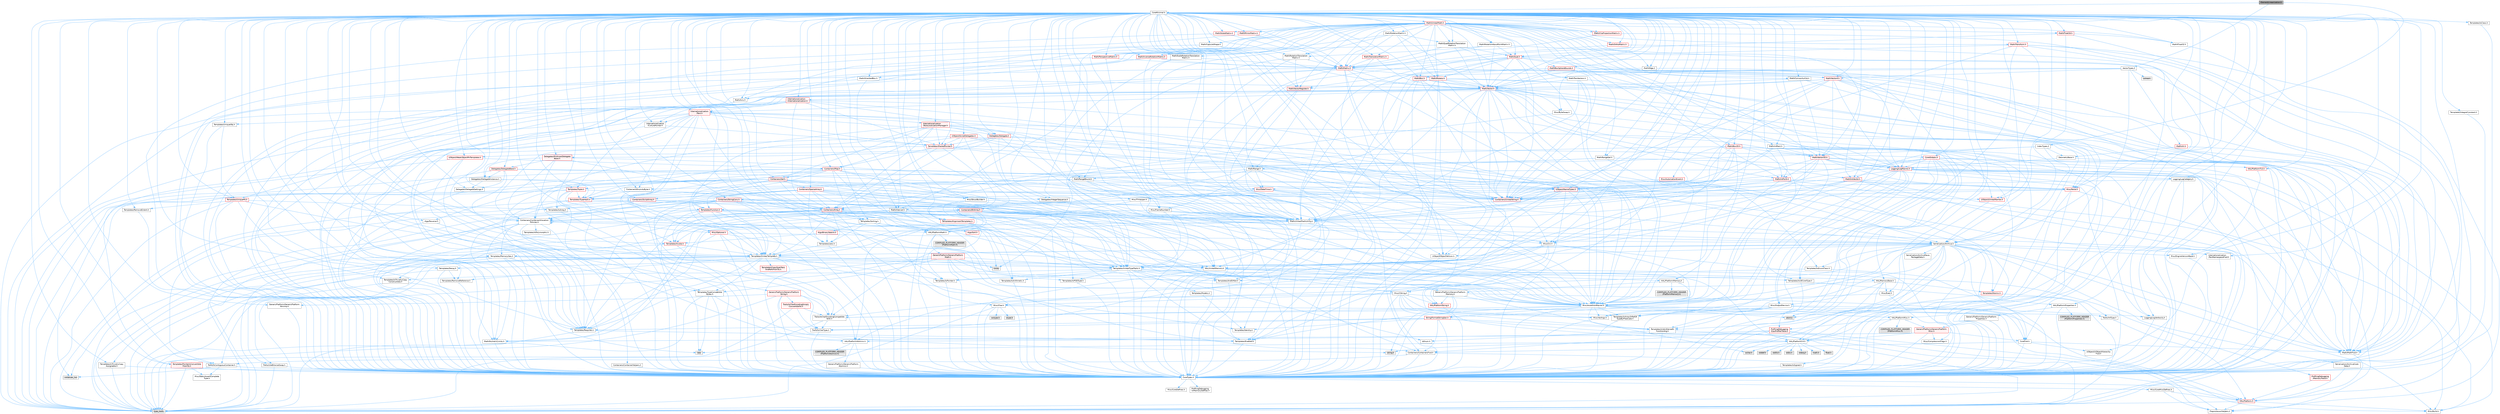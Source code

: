 digraph "ElementLinearization.h"
{
 // INTERACTIVE_SVG=YES
 // LATEX_PDF_SIZE
  bgcolor="transparent";
  edge [fontname=Helvetica,fontsize=10,labelfontname=Helvetica,labelfontsize=10];
  node [fontname=Helvetica,fontsize=10,shape=box,height=0.2,width=0.4];
  Node1 [id="Node000001",label="ElementLinearization.h",height=0.2,width=0.4,color="gray40", fillcolor="grey60", style="filled", fontcolor="black",tooltip=" "];
  Node1 -> Node2 [id="edge1_Node000001_Node000002",color="steelblue1",style="solid",tooltip=" "];
  Node2 [id="Node000002",label="CoreMinimal.h",height=0.2,width=0.4,color="grey40", fillcolor="white", style="filled",URL="$d7/d67/CoreMinimal_8h.html",tooltip=" "];
  Node2 -> Node3 [id="edge2_Node000002_Node000003",color="steelblue1",style="solid",tooltip=" "];
  Node3 [id="Node000003",label="CoreTypes.h",height=0.2,width=0.4,color="grey40", fillcolor="white", style="filled",URL="$dc/dec/CoreTypes_8h.html",tooltip=" "];
  Node3 -> Node4 [id="edge3_Node000003_Node000004",color="steelblue1",style="solid",tooltip=" "];
  Node4 [id="Node000004",label="HAL/Platform.h",height=0.2,width=0.4,color="red", fillcolor="#FFF0F0", style="filled",URL="$d9/dd0/Platform_8h.html",tooltip=" "];
  Node4 -> Node5 [id="edge4_Node000004_Node000005",color="steelblue1",style="solid",tooltip=" "];
  Node5 [id="Node000005",label="Misc/Build.h",height=0.2,width=0.4,color="grey40", fillcolor="white", style="filled",URL="$d3/dbb/Build_8h.html",tooltip=" "];
  Node4 -> Node7 [id="edge5_Node000004_Node000007",color="steelblue1",style="solid",tooltip=" "];
  Node7 [id="Node000007",label="type_traits",height=0.2,width=0.4,color="grey60", fillcolor="#E0E0E0", style="filled",tooltip=" "];
  Node4 -> Node8 [id="edge6_Node000004_Node000008",color="steelblue1",style="solid",tooltip=" "];
  Node8 [id="Node000008",label="PreprocessorHelpers.h",height=0.2,width=0.4,color="grey40", fillcolor="white", style="filled",URL="$db/ddb/PreprocessorHelpers_8h.html",tooltip=" "];
  Node3 -> Node14 [id="edge7_Node000003_Node000014",color="steelblue1",style="solid",tooltip=" "];
  Node14 [id="Node000014",label="ProfilingDebugging\l/UMemoryDefines.h",height=0.2,width=0.4,color="grey40", fillcolor="white", style="filled",URL="$d2/da2/UMemoryDefines_8h.html",tooltip=" "];
  Node3 -> Node15 [id="edge8_Node000003_Node000015",color="steelblue1",style="solid",tooltip=" "];
  Node15 [id="Node000015",label="Misc/CoreMiscDefines.h",height=0.2,width=0.4,color="grey40", fillcolor="white", style="filled",URL="$da/d38/CoreMiscDefines_8h.html",tooltip=" "];
  Node15 -> Node4 [id="edge9_Node000015_Node000004",color="steelblue1",style="solid",tooltip=" "];
  Node15 -> Node8 [id="edge10_Node000015_Node000008",color="steelblue1",style="solid",tooltip=" "];
  Node3 -> Node16 [id="edge11_Node000003_Node000016",color="steelblue1",style="solid",tooltip=" "];
  Node16 [id="Node000016",label="Misc/CoreDefines.h",height=0.2,width=0.4,color="grey40", fillcolor="white", style="filled",URL="$d3/dd2/CoreDefines_8h.html",tooltip=" "];
  Node2 -> Node17 [id="edge12_Node000002_Node000017",color="steelblue1",style="solid",tooltip=" "];
  Node17 [id="Node000017",label="CoreFwd.h",height=0.2,width=0.4,color="grey40", fillcolor="white", style="filled",URL="$d1/d1e/CoreFwd_8h.html",tooltip=" "];
  Node17 -> Node3 [id="edge13_Node000017_Node000003",color="steelblue1",style="solid",tooltip=" "];
  Node17 -> Node18 [id="edge14_Node000017_Node000018",color="steelblue1",style="solid",tooltip=" "];
  Node18 [id="Node000018",label="Containers/ContainersFwd.h",height=0.2,width=0.4,color="grey40", fillcolor="white", style="filled",URL="$d4/d0a/ContainersFwd_8h.html",tooltip=" "];
  Node18 -> Node4 [id="edge15_Node000018_Node000004",color="steelblue1",style="solid",tooltip=" "];
  Node18 -> Node3 [id="edge16_Node000018_Node000003",color="steelblue1",style="solid",tooltip=" "];
  Node18 -> Node19 [id="edge17_Node000018_Node000019",color="steelblue1",style="solid",tooltip=" "];
  Node19 [id="Node000019",label="Traits/IsContiguousContainer.h",height=0.2,width=0.4,color="grey40", fillcolor="white", style="filled",URL="$d5/d3c/IsContiguousContainer_8h.html",tooltip=" "];
  Node19 -> Node3 [id="edge18_Node000019_Node000003",color="steelblue1",style="solid",tooltip=" "];
  Node19 -> Node20 [id="edge19_Node000019_Node000020",color="steelblue1",style="solid",tooltip=" "];
  Node20 [id="Node000020",label="Misc/StaticAssertComplete\lType.h",height=0.2,width=0.4,color="grey40", fillcolor="white", style="filled",URL="$d5/d4e/StaticAssertCompleteType_8h.html",tooltip=" "];
  Node19 -> Node21 [id="edge20_Node000019_Node000021",color="steelblue1",style="solid",tooltip=" "];
  Node21 [id="Node000021",label="initializer_list",height=0.2,width=0.4,color="grey60", fillcolor="#E0E0E0", style="filled",tooltip=" "];
  Node17 -> Node22 [id="edge21_Node000017_Node000022",color="steelblue1",style="solid",tooltip=" "];
  Node22 [id="Node000022",label="Math/MathFwd.h",height=0.2,width=0.4,color="grey40", fillcolor="white", style="filled",URL="$d2/d10/MathFwd_8h.html",tooltip=" "];
  Node22 -> Node4 [id="edge22_Node000022_Node000004",color="steelblue1",style="solid",tooltip=" "];
  Node17 -> Node23 [id="edge23_Node000017_Node000023",color="steelblue1",style="solid",tooltip=" "];
  Node23 [id="Node000023",label="UObject/UObjectHierarchy\lFwd.h",height=0.2,width=0.4,color="grey40", fillcolor="white", style="filled",URL="$d3/d13/UObjectHierarchyFwd_8h.html",tooltip=" "];
  Node2 -> Node23 [id="edge24_Node000002_Node000023",color="steelblue1",style="solid",tooltip=" "];
  Node2 -> Node18 [id="edge25_Node000002_Node000018",color="steelblue1",style="solid",tooltip=" "];
  Node2 -> Node24 [id="edge26_Node000002_Node000024",color="steelblue1",style="solid",tooltip=" "];
  Node24 [id="Node000024",label="Misc/VarArgs.h",height=0.2,width=0.4,color="grey40", fillcolor="white", style="filled",URL="$d5/d6f/VarArgs_8h.html",tooltip=" "];
  Node24 -> Node3 [id="edge27_Node000024_Node000003",color="steelblue1",style="solid",tooltip=" "];
  Node2 -> Node25 [id="edge28_Node000002_Node000025",color="steelblue1",style="solid",tooltip=" "];
  Node25 [id="Node000025",label="Logging/LogVerbosity.h",height=0.2,width=0.4,color="grey40", fillcolor="white", style="filled",URL="$d2/d8f/LogVerbosity_8h.html",tooltip=" "];
  Node25 -> Node3 [id="edge29_Node000025_Node000003",color="steelblue1",style="solid",tooltip=" "];
  Node2 -> Node26 [id="edge30_Node000002_Node000026",color="steelblue1",style="solid",tooltip=" "];
  Node26 [id="Node000026",label="Misc/OutputDevice.h",height=0.2,width=0.4,color="grey40", fillcolor="white", style="filled",URL="$d7/d32/OutputDevice_8h.html",tooltip=" "];
  Node26 -> Node17 [id="edge31_Node000026_Node000017",color="steelblue1",style="solid",tooltip=" "];
  Node26 -> Node3 [id="edge32_Node000026_Node000003",color="steelblue1",style="solid",tooltip=" "];
  Node26 -> Node25 [id="edge33_Node000026_Node000025",color="steelblue1",style="solid",tooltip=" "];
  Node26 -> Node24 [id="edge34_Node000026_Node000024",color="steelblue1",style="solid",tooltip=" "];
  Node26 -> Node27 [id="edge35_Node000026_Node000027",color="steelblue1",style="solid",tooltip=" "];
  Node27 [id="Node000027",label="Templates/IsArrayOrRefOf\lTypeByPredicate.h",height=0.2,width=0.4,color="grey40", fillcolor="white", style="filled",URL="$d6/da1/IsArrayOrRefOfTypeByPredicate_8h.html",tooltip=" "];
  Node27 -> Node3 [id="edge36_Node000027_Node000003",color="steelblue1",style="solid",tooltip=" "];
  Node26 -> Node28 [id="edge37_Node000026_Node000028",color="steelblue1",style="solid",tooltip=" "];
  Node28 [id="Node000028",label="Templates/IsValidVariadic\lFunctionArg.h",height=0.2,width=0.4,color="grey40", fillcolor="white", style="filled",URL="$d0/dc8/IsValidVariadicFunctionArg_8h.html",tooltip=" "];
  Node28 -> Node3 [id="edge38_Node000028_Node000003",color="steelblue1",style="solid",tooltip=" "];
  Node28 -> Node29 [id="edge39_Node000028_Node000029",color="steelblue1",style="solid",tooltip=" "];
  Node29 [id="Node000029",label="IsEnum.h",height=0.2,width=0.4,color="grey40", fillcolor="white", style="filled",URL="$d4/de5/IsEnum_8h.html",tooltip=" "];
  Node28 -> Node7 [id="edge40_Node000028_Node000007",color="steelblue1",style="solid",tooltip=" "];
  Node26 -> Node30 [id="edge41_Node000026_Node000030",color="steelblue1",style="solid",tooltip=" "];
  Node30 [id="Node000030",label="Traits/IsCharEncodingCompatible\lWith.h",height=0.2,width=0.4,color="grey40", fillcolor="white", style="filled",URL="$df/dd1/IsCharEncodingCompatibleWith_8h.html",tooltip=" "];
  Node30 -> Node7 [id="edge42_Node000030_Node000007",color="steelblue1",style="solid",tooltip=" "];
  Node30 -> Node31 [id="edge43_Node000030_Node000031",color="steelblue1",style="solid",tooltip=" "];
  Node31 [id="Node000031",label="Traits/IsCharType.h",height=0.2,width=0.4,color="grey40", fillcolor="white", style="filled",URL="$db/d51/IsCharType_8h.html",tooltip=" "];
  Node31 -> Node3 [id="edge44_Node000031_Node000003",color="steelblue1",style="solid",tooltip=" "];
  Node2 -> Node32 [id="edge45_Node000002_Node000032",color="steelblue1",style="solid",tooltip=" "];
  Node32 [id="Node000032",label="HAL/PlatformCrt.h",height=0.2,width=0.4,color="grey40", fillcolor="white", style="filled",URL="$d8/d75/PlatformCrt_8h.html",tooltip=" "];
  Node32 -> Node33 [id="edge46_Node000032_Node000033",color="steelblue1",style="solid",tooltip=" "];
  Node33 [id="Node000033",label="new",height=0.2,width=0.4,color="grey60", fillcolor="#E0E0E0", style="filled",tooltip=" "];
  Node32 -> Node34 [id="edge47_Node000032_Node000034",color="steelblue1",style="solid",tooltip=" "];
  Node34 [id="Node000034",label="wchar.h",height=0.2,width=0.4,color="grey60", fillcolor="#E0E0E0", style="filled",tooltip=" "];
  Node32 -> Node35 [id="edge48_Node000032_Node000035",color="steelblue1",style="solid",tooltip=" "];
  Node35 [id="Node000035",label="stddef.h",height=0.2,width=0.4,color="grey60", fillcolor="#E0E0E0", style="filled",tooltip=" "];
  Node32 -> Node36 [id="edge49_Node000032_Node000036",color="steelblue1",style="solid",tooltip=" "];
  Node36 [id="Node000036",label="stdlib.h",height=0.2,width=0.4,color="grey60", fillcolor="#E0E0E0", style="filled",tooltip=" "];
  Node32 -> Node37 [id="edge50_Node000032_Node000037",color="steelblue1",style="solid",tooltip=" "];
  Node37 [id="Node000037",label="stdio.h",height=0.2,width=0.4,color="grey60", fillcolor="#E0E0E0", style="filled",tooltip=" "];
  Node32 -> Node38 [id="edge51_Node000032_Node000038",color="steelblue1",style="solid",tooltip=" "];
  Node38 [id="Node000038",label="stdarg.h",height=0.2,width=0.4,color="grey60", fillcolor="#E0E0E0", style="filled",tooltip=" "];
  Node32 -> Node39 [id="edge52_Node000032_Node000039",color="steelblue1",style="solid",tooltip=" "];
  Node39 [id="Node000039",label="math.h",height=0.2,width=0.4,color="grey60", fillcolor="#E0E0E0", style="filled",tooltip=" "];
  Node32 -> Node40 [id="edge53_Node000032_Node000040",color="steelblue1",style="solid",tooltip=" "];
  Node40 [id="Node000040",label="float.h",height=0.2,width=0.4,color="grey60", fillcolor="#E0E0E0", style="filled",tooltip=" "];
  Node32 -> Node41 [id="edge54_Node000032_Node000041",color="steelblue1",style="solid",tooltip=" "];
  Node41 [id="Node000041",label="string.h",height=0.2,width=0.4,color="grey60", fillcolor="#E0E0E0", style="filled",tooltip=" "];
  Node2 -> Node42 [id="edge55_Node000002_Node000042",color="steelblue1",style="solid",tooltip=" "];
  Node42 [id="Node000042",label="HAL/PlatformMisc.h",height=0.2,width=0.4,color="grey40", fillcolor="white", style="filled",URL="$d0/df5/PlatformMisc_8h.html",tooltip=" "];
  Node42 -> Node3 [id="edge56_Node000042_Node000003",color="steelblue1",style="solid",tooltip=" "];
  Node42 -> Node43 [id="edge57_Node000042_Node000043",color="steelblue1",style="solid",tooltip=" "];
  Node43 [id="Node000043",label="GenericPlatform/GenericPlatform\lMisc.h",height=0.2,width=0.4,color="red", fillcolor="#FFF0F0", style="filled",URL="$db/d9a/GenericPlatformMisc_8h.html",tooltip=" "];
  Node43 -> Node17 [id="edge58_Node000043_Node000017",color="steelblue1",style="solid",tooltip=" "];
  Node43 -> Node3 [id="edge59_Node000043_Node000003",color="steelblue1",style="solid",tooltip=" "];
  Node43 -> Node32 [id="edge60_Node000043_Node000032",color="steelblue1",style="solid",tooltip=" "];
  Node43 -> Node47 [id="edge61_Node000043_Node000047",color="steelblue1",style="solid",tooltip=" "];
  Node47 [id="Node000047",label="Math/NumericLimits.h",height=0.2,width=0.4,color="grey40", fillcolor="white", style="filled",URL="$df/d1b/NumericLimits_8h.html",tooltip=" "];
  Node47 -> Node3 [id="edge62_Node000047_Node000003",color="steelblue1",style="solid",tooltip=" "];
  Node43 -> Node48 [id="edge63_Node000043_Node000048",color="steelblue1",style="solid",tooltip=" "];
  Node48 [id="Node000048",label="Misc/CompressionFlags.h",height=0.2,width=0.4,color="grey40", fillcolor="white", style="filled",URL="$d9/d76/CompressionFlags_8h.html",tooltip=" "];
  Node42 -> Node52 [id="edge64_Node000042_Node000052",color="steelblue1",style="solid",tooltip=" "];
  Node52 [id="Node000052",label="COMPILED_PLATFORM_HEADER\l(PlatformMisc.h)",height=0.2,width=0.4,color="grey60", fillcolor="#E0E0E0", style="filled",tooltip=" "];
  Node42 -> Node53 [id="edge65_Node000042_Node000053",color="steelblue1",style="solid",tooltip=" "];
  Node53 [id="Node000053",label="ProfilingDebugging\l/CpuProfilerTrace.h",height=0.2,width=0.4,color="red", fillcolor="#FFF0F0", style="filled",URL="$da/dcb/CpuProfilerTrace_8h.html",tooltip=" "];
  Node53 -> Node3 [id="edge66_Node000053_Node000003",color="steelblue1",style="solid",tooltip=" "];
  Node53 -> Node18 [id="edge67_Node000053_Node000018",color="steelblue1",style="solid",tooltip=" "];
  Node53 -> Node54 [id="edge68_Node000053_Node000054",color="steelblue1",style="solid",tooltip=" "];
  Node54 [id="Node000054",label="HAL/PlatformAtomics.h",height=0.2,width=0.4,color="grey40", fillcolor="white", style="filled",URL="$d3/d36/PlatformAtomics_8h.html",tooltip=" "];
  Node54 -> Node3 [id="edge69_Node000054_Node000003",color="steelblue1",style="solid",tooltip=" "];
  Node54 -> Node55 [id="edge70_Node000054_Node000055",color="steelblue1",style="solid",tooltip=" "];
  Node55 [id="Node000055",label="GenericPlatform/GenericPlatform\lAtomics.h",height=0.2,width=0.4,color="grey40", fillcolor="white", style="filled",URL="$da/d72/GenericPlatformAtomics_8h.html",tooltip=" "];
  Node55 -> Node3 [id="edge71_Node000055_Node000003",color="steelblue1",style="solid",tooltip=" "];
  Node54 -> Node56 [id="edge72_Node000054_Node000056",color="steelblue1",style="solid",tooltip=" "];
  Node56 [id="Node000056",label="COMPILED_PLATFORM_HEADER\l(PlatformAtomics.h)",height=0.2,width=0.4,color="grey60", fillcolor="#E0E0E0", style="filled",tooltip=" "];
  Node53 -> Node8 [id="edge73_Node000053_Node000008",color="steelblue1",style="solid",tooltip=" "];
  Node53 -> Node5 [id="edge74_Node000053_Node000005",color="steelblue1",style="solid",tooltip=" "];
  Node2 -> Node61 [id="edge75_Node000002_Node000061",color="steelblue1",style="solid",tooltip=" "];
  Node61 [id="Node000061",label="Misc/AssertionMacros.h",height=0.2,width=0.4,color="grey40", fillcolor="white", style="filled",URL="$d0/dfa/AssertionMacros_8h.html",tooltip=" "];
  Node61 -> Node3 [id="edge76_Node000061_Node000003",color="steelblue1",style="solid",tooltip=" "];
  Node61 -> Node4 [id="edge77_Node000061_Node000004",color="steelblue1",style="solid",tooltip=" "];
  Node61 -> Node42 [id="edge78_Node000061_Node000042",color="steelblue1",style="solid",tooltip=" "];
  Node61 -> Node8 [id="edge79_Node000061_Node000008",color="steelblue1",style="solid",tooltip=" "];
  Node61 -> Node62 [id="edge80_Node000061_Node000062",color="steelblue1",style="solid",tooltip=" "];
  Node62 [id="Node000062",label="Templates/EnableIf.h",height=0.2,width=0.4,color="grey40", fillcolor="white", style="filled",URL="$d7/d60/EnableIf_8h.html",tooltip=" "];
  Node62 -> Node3 [id="edge81_Node000062_Node000003",color="steelblue1",style="solid",tooltip=" "];
  Node61 -> Node27 [id="edge82_Node000061_Node000027",color="steelblue1",style="solid",tooltip=" "];
  Node61 -> Node28 [id="edge83_Node000061_Node000028",color="steelblue1",style="solid",tooltip=" "];
  Node61 -> Node30 [id="edge84_Node000061_Node000030",color="steelblue1",style="solid",tooltip=" "];
  Node61 -> Node24 [id="edge85_Node000061_Node000024",color="steelblue1",style="solid",tooltip=" "];
  Node61 -> Node63 [id="edge86_Node000061_Node000063",color="steelblue1",style="solid",tooltip=" "];
  Node63 [id="Node000063",label="String/FormatStringSan.h",height=0.2,width=0.4,color="red", fillcolor="#FFF0F0", style="filled",URL="$d3/d8b/FormatStringSan_8h.html",tooltip=" "];
  Node63 -> Node7 [id="edge87_Node000063_Node000007",color="steelblue1",style="solid",tooltip=" "];
  Node63 -> Node3 [id="edge88_Node000063_Node000003",color="steelblue1",style="solid",tooltip=" "];
  Node63 -> Node64 [id="edge89_Node000063_Node000064",color="steelblue1",style="solid",tooltip=" "];
  Node64 [id="Node000064",label="Templates/Requires.h",height=0.2,width=0.4,color="grey40", fillcolor="white", style="filled",URL="$dc/d96/Requires_8h.html",tooltip=" "];
  Node64 -> Node62 [id="edge90_Node000064_Node000062",color="steelblue1",style="solid",tooltip=" "];
  Node64 -> Node7 [id="edge91_Node000064_Node000007",color="steelblue1",style="solid",tooltip=" "];
  Node63 -> Node65 [id="edge92_Node000063_Node000065",color="steelblue1",style="solid",tooltip=" "];
  Node65 [id="Node000065",label="Templates/Identity.h",height=0.2,width=0.4,color="grey40", fillcolor="white", style="filled",URL="$d0/dd5/Identity_8h.html",tooltip=" "];
  Node63 -> Node28 [id="edge93_Node000063_Node000028",color="steelblue1",style="solid",tooltip=" "];
  Node63 -> Node31 [id="edge94_Node000063_Node000031",color="steelblue1",style="solid",tooltip=" "];
  Node63 -> Node18 [id="edge95_Node000063_Node000018",color="steelblue1",style="solid",tooltip=" "];
  Node61 -> Node69 [id="edge96_Node000061_Node000069",color="steelblue1",style="solid",tooltip=" "];
  Node69 [id="Node000069",label="atomic",height=0.2,width=0.4,color="grey60", fillcolor="#E0E0E0", style="filled",tooltip=" "];
  Node2 -> Node70 [id="edge97_Node000002_Node000070",color="steelblue1",style="solid",tooltip=" "];
  Node70 [id="Node000070",label="Templates/IsPointer.h",height=0.2,width=0.4,color="grey40", fillcolor="white", style="filled",URL="$d7/d05/IsPointer_8h.html",tooltip=" "];
  Node70 -> Node3 [id="edge98_Node000070_Node000003",color="steelblue1",style="solid",tooltip=" "];
  Node2 -> Node71 [id="edge99_Node000002_Node000071",color="steelblue1",style="solid",tooltip=" "];
  Node71 [id="Node000071",label="HAL/PlatformMemory.h",height=0.2,width=0.4,color="grey40", fillcolor="white", style="filled",URL="$de/d68/PlatformMemory_8h.html",tooltip=" "];
  Node71 -> Node3 [id="edge100_Node000071_Node000003",color="steelblue1",style="solid",tooltip=" "];
  Node71 -> Node72 [id="edge101_Node000071_Node000072",color="steelblue1",style="solid",tooltip=" "];
  Node72 [id="Node000072",label="GenericPlatform/GenericPlatform\lMemory.h",height=0.2,width=0.4,color="grey40", fillcolor="white", style="filled",URL="$dd/d22/GenericPlatformMemory_8h.html",tooltip=" "];
  Node72 -> Node17 [id="edge102_Node000072_Node000017",color="steelblue1",style="solid",tooltip=" "];
  Node72 -> Node3 [id="edge103_Node000072_Node000003",color="steelblue1",style="solid",tooltip=" "];
  Node72 -> Node73 [id="edge104_Node000072_Node000073",color="steelblue1",style="solid",tooltip=" "];
  Node73 [id="Node000073",label="HAL/PlatformString.h",height=0.2,width=0.4,color="red", fillcolor="#FFF0F0", style="filled",URL="$db/db5/PlatformString_8h.html",tooltip=" "];
  Node73 -> Node3 [id="edge105_Node000073_Node000003",color="steelblue1",style="solid",tooltip=" "];
  Node72 -> Node41 [id="edge106_Node000072_Node000041",color="steelblue1",style="solid",tooltip=" "];
  Node72 -> Node34 [id="edge107_Node000072_Node000034",color="steelblue1",style="solid",tooltip=" "];
  Node71 -> Node75 [id="edge108_Node000071_Node000075",color="steelblue1",style="solid",tooltip=" "];
  Node75 [id="Node000075",label="COMPILED_PLATFORM_HEADER\l(PlatformMemory.h)",height=0.2,width=0.4,color="grey60", fillcolor="#E0E0E0", style="filled",tooltip=" "];
  Node2 -> Node54 [id="edge109_Node000002_Node000054",color="steelblue1",style="solid",tooltip=" "];
  Node2 -> Node76 [id="edge110_Node000002_Node000076",color="steelblue1",style="solid",tooltip=" "];
  Node76 [id="Node000076",label="Misc/Exec.h",height=0.2,width=0.4,color="grey40", fillcolor="white", style="filled",URL="$de/ddb/Exec_8h.html",tooltip=" "];
  Node76 -> Node3 [id="edge111_Node000076_Node000003",color="steelblue1",style="solid",tooltip=" "];
  Node76 -> Node61 [id="edge112_Node000076_Node000061",color="steelblue1",style="solid",tooltip=" "];
  Node2 -> Node77 [id="edge113_Node000002_Node000077",color="steelblue1",style="solid",tooltip=" "];
  Node77 [id="Node000077",label="HAL/MemoryBase.h",height=0.2,width=0.4,color="grey40", fillcolor="white", style="filled",URL="$d6/d9f/MemoryBase_8h.html",tooltip=" "];
  Node77 -> Node3 [id="edge114_Node000077_Node000003",color="steelblue1",style="solid",tooltip=" "];
  Node77 -> Node54 [id="edge115_Node000077_Node000054",color="steelblue1",style="solid",tooltip=" "];
  Node77 -> Node32 [id="edge116_Node000077_Node000032",color="steelblue1",style="solid",tooltip=" "];
  Node77 -> Node76 [id="edge117_Node000077_Node000076",color="steelblue1",style="solid",tooltip=" "];
  Node77 -> Node26 [id="edge118_Node000077_Node000026",color="steelblue1",style="solid",tooltip=" "];
  Node77 -> Node78 [id="edge119_Node000077_Node000078",color="steelblue1",style="solid",tooltip=" "];
  Node78 [id="Node000078",label="Templates/Atomic.h",height=0.2,width=0.4,color="red", fillcolor="#FFF0F0", style="filled",URL="$d3/d91/Atomic_8h.html",tooltip=" "];
  Node78 -> Node86 [id="edge120_Node000078_Node000086",color="steelblue1",style="solid",tooltip=" "];
  Node86 [id="Node000086",label="Traits/IntType.h",height=0.2,width=0.4,color="grey40", fillcolor="white", style="filled",URL="$d7/deb/IntType_8h.html",tooltip=" "];
  Node86 -> Node4 [id="edge121_Node000086_Node000004",color="steelblue1",style="solid",tooltip=" "];
  Node78 -> Node69 [id="edge122_Node000078_Node000069",color="steelblue1",style="solid",tooltip=" "];
  Node2 -> Node87 [id="edge123_Node000002_Node000087",color="steelblue1",style="solid",tooltip=" "];
  Node87 [id="Node000087",label="HAL/UnrealMemory.h",height=0.2,width=0.4,color="grey40", fillcolor="white", style="filled",URL="$d9/d96/UnrealMemory_8h.html",tooltip=" "];
  Node87 -> Node3 [id="edge124_Node000087_Node000003",color="steelblue1",style="solid",tooltip=" "];
  Node87 -> Node72 [id="edge125_Node000087_Node000072",color="steelblue1",style="solid",tooltip=" "];
  Node87 -> Node77 [id="edge126_Node000087_Node000077",color="steelblue1",style="solid",tooltip=" "];
  Node87 -> Node71 [id="edge127_Node000087_Node000071",color="steelblue1",style="solid",tooltip=" "];
  Node87 -> Node88 [id="edge128_Node000087_Node000088",color="steelblue1",style="solid",tooltip=" "];
  Node88 [id="Node000088",label="ProfilingDebugging\l/MemoryTrace.h",height=0.2,width=0.4,color="red", fillcolor="#FFF0F0", style="filled",URL="$da/dd7/MemoryTrace_8h.html",tooltip=" "];
  Node88 -> Node4 [id="edge129_Node000088_Node000004",color="steelblue1",style="solid",tooltip=" "];
  Node87 -> Node70 [id="edge130_Node000087_Node000070",color="steelblue1",style="solid",tooltip=" "];
  Node2 -> Node89 [id="edge131_Node000002_Node000089",color="steelblue1",style="solid",tooltip=" "];
  Node89 [id="Node000089",label="Templates/IsArithmetic.h",height=0.2,width=0.4,color="grey40", fillcolor="white", style="filled",URL="$d2/d5d/IsArithmetic_8h.html",tooltip=" "];
  Node89 -> Node3 [id="edge132_Node000089_Node000003",color="steelblue1",style="solid",tooltip=" "];
  Node2 -> Node83 [id="edge133_Node000002_Node000083",color="steelblue1",style="solid",tooltip=" "];
  Node83 [id="Node000083",label="Templates/AndOrNot.h",height=0.2,width=0.4,color="grey40", fillcolor="white", style="filled",URL="$db/d0a/AndOrNot_8h.html",tooltip=" "];
  Node83 -> Node3 [id="edge134_Node000083_Node000003",color="steelblue1",style="solid",tooltip=" "];
  Node2 -> Node90 [id="edge135_Node000002_Node000090",color="steelblue1",style="solid",tooltip=" "];
  Node90 [id="Node000090",label="Templates/IsPODType.h",height=0.2,width=0.4,color="grey40", fillcolor="white", style="filled",URL="$d7/db1/IsPODType_8h.html",tooltip=" "];
  Node90 -> Node3 [id="edge136_Node000090_Node000003",color="steelblue1",style="solid",tooltip=" "];
  Node2 -> Node91 [id="edge137_Node000002_Node000091",color="steelblue1",style="solid",tooltip=" "];
  Node91 [id="Node000091",label="Templates/IsUECoreType.h",height=0.2,width=0.4,color="grey40", fillcolor="white", style="filled",URL="$d1/db8/IsUECoreType_8h.html",tooltip=" "];
  Node91 -> Node3 [id="edge138_Node000091_Node000003",color="steelblue1",style="solid",tooltip=" "];
  Node91 -> Node7 [id="edge139_Node000091_Node000007",color="steelblue1",style="solid",tooltip=" "];
  Node2 -> Node84 [id="edge140_Node000002_Node000084",color="steelblue1",style="solid",tooltip=" "];
  Node84 [id="Node000084",label="Templates/IsTriviallyCopy\lConstructible.h",height=0.2,width=0.4,color="grey40", fillcolor="white", style="filled",URL="$d3/d78/IsTriviallyCopyConstructible_8h.html",tooltip=" "];
  Node84 -> Node3 [id="edge141_Node000084_Node000003",color="steelblue1",style="solid",tooltip=" "];
  Node84 -> Node7 [id="edge142_Node000084_Node000007",color="steelblue1",style="solid",tooltip=" "];
  Node2 -> Node92 [id="edge143_Node000002_Node000092",color="steelblue1",style="solid",tooltip=" "];
  Node92 [id="Node000092",label="Templates/UnrealTypeTraits.h",height=0.2,width=0.4,color="grey40", fillcolor="white", style="filled",URL="$d2/d2d/UnrealTypeTraits_8h.html",tooltip=" "];
  Node92 -> Node3 [id="edge144_Node000092_Node000003",color="steelblue1",style="solid",tooltip=" "];
  Node92 -> Node70 [id="edge145_Node000092_Node000070",color="steelblue1",style="solid",tooltip=" "];
  Node92 -> Node61 [id="edge146_Node000092_Node000061",color="steelblue1",style="solid",tooltip=" "];
  Node92 -> Node83 [id="edge147_Node000092_Node000083",color="steelblue1",style="solid",tooltip=" "];
  Node92 -> Node62 [id="edge148_Node000092_Node000062",color="steelblue1",style="solid",tooltip=" "];
  Node92 -> Node89 [id="edge149_Node000092_Node000089",color="steelblue1",style="solid",tooltip=" "];
  Node92 -> Node29 [id="edge150_Node000092_Node000029",color="steelblue1",style="solid",tooltip=" "];
  Node92 -> Node93 [id="edge151_Node000092_Node000093",color="steelblue1",style="solid",tooltip=" "];
  Node93 [id="Node000093",label="Templates/Models.h",height=0.2,width=0.4,color="grey40", fillcolor="white", style="filled",URL="$d3/d0c/Models_8h.html",tooltip=" "];
  Node93 -> Node65 [id="edge152_Node000093_Node000065",color="steelblue1",style="solid",tooltip=" "];
  Node92 -> Node90 [id="edge153_Node000092_Node000090",color="steelblue1",style="solid",tooltip=" "];
  Node92 -> Node91 [id="edge154_Node000092_Node000091",color="steelblue1",style="solid",tooltip=" "];
  Node92 -> Node84 [id="edge155_Node000092_Node000084",color="steelblue1",style="solid",tooltip=" "];
  Node2 -> Node62 [id="edge156_Node000002_Node000062",color="steelblue1",style="solid",tooltip=" "];
  Node2 -> Node94 [id="edge157_Node000002_Node000094",color="steelblue1",style="solid",tooltip=" "];
  Node94 [id="Node000094",label="Templates/RemoveReference.h",height=0.2,width=0.4,color="grey40", fillcolor="white", style="filled",URL="$da/dbe/RemoveReference_8h.html",tooltip=" "];
  Node94 -> Node3 [id="edge158_Node000094_Node000003",color="steelblue1",style="solid",tooltip=" "];
  Node2 -> Node95 [id="edge159_Node000002_Node000095",color="steelblue1",style="solid",tooltip=" "];
  Node95 [id="Node000095",label="Templates/IntegralConstant.h",height=0.2,width=0.4,color="grey40", fillcolor="white", style="filled",URL="$db/d1b/IntegralConstant_8h.html",tooltip=" "];
  Node95 -> Node3 [id="edge160_Node000095_Node000003",color="steelblue1",style="solid",tooltip=" "];
  Node2 -> Node96 [id="edge161_Node000002_Node000096",color="steelblue1",style="solid",tooltip=" "];
  Node96 [id="Node000096",label="Templates/IsClass.h",height=0.2,width=0.4,color="grey40", fillcolor="white", style="filled",URL="$db/dcb/IsClass_8h.html",tooltip=" "];
  Node96 -> Node3 [id="edge162_Node000096_Node000003",color="steelblue1",style="solid",tooltip=" "];
  Node2 -> Node97 [id="edge163_Node000002_Node000097",color="steelblue1",style="solid",tooltip=" "];
  Node97 [id="Node000097",label="Templates/TypeCompatible\lBytes.h",height=0.2,width=0.4,color="grey40", fillcolor="white", style="filled",URL="$df/d0a/TypeCompatibleBytes_8h.html",tooltip=" "];
  Node97 -> Node3 [id="edge164_Node000097_Node000003",color="steelblue1",style="solid",tooltip=" "];
  Node97 -> Node41 [id="edge165_Node000097_Node000041",color="steelblue1",style="solid",tooltip=" "];
  Node97 -> Node33 [id="edge166_Node000097_Node000033",color="steelblue1",style="solid",tooltip=" "];
  Node97 -> Node7 [id="edge167_Node000097_Node000007",color="steelblue1",style="solid",tooltip=" "];
  Node2 -> Node19 [id="edge168_Node000002_Node000019",color="steelblue1",style="solid",tooltip=" "];
  Node2 -> Node98 [id="edge169_Node000002_Node000098",color="steelblue1",style="solid",tooltip=" "];
  Node98 [id="Node000098",label="Templates/UnrealTemplate.h",height=0.2,width=0.4,color="grey40", fillcolor="white", style="filled",URL="$d4/d24/UnrealTemplate_8h.html",tooltip=" "];
  Node98 -> Node3 [id="edge170_Node000098_Node000003",color="steelblue1",style="solid",tooltip=" "];
  Node98 -> Node70 [id="edge171_Node000098_Node000070",color="steelblue1",style="solid",tooltip=" "];
  Node98 -> Node87 [id="edge172_Node000098_Node000087",color="steelblue1",style="solid",tooltip=" "];
  Node98 -> Node99 [id="edge173_Node000098_Node000099",color="steelblue1",style="solid",tooltip=" "];
  Node99 [id="Node000099",label="Templates/CopyQualifiers\lAndRefsFromTo.h",height=0.2,width=0.4,color="red", fillcolor="#FFF0F0", style="filled",URL="$d3/db3/CopyQualifiersAndRefsFromTo_8h.html",tooltip=" "];
  Node98 -> Node92 [id="edge174_Node000098_Node000092",color="steelblue1",style="solid",tooltip=" "];
  Node98 -> Node94 [id="edge175_Node000098_Node000094",color="steelblue1",style="solid",tooltip=" "];
  Node98 -> Node64 [id="edge176_Node000098_Node000064",color="steelblue1",style="solid",tooltip=" "];
  Node98 -> Node97 [id="edge177_Node000098_Node000097",color="steelblue1",style="solid",tooltip=" "];
  Node98 -> Node65 [id="edge178_Node000098_Node000065",color="steelblue1",style="solid",tooltip=" "];
  Node98 -> Node19 [id="edge179_Node000098_Node000019",color="steelblue1",style="solid",tooltip=" "];
  Node98 -> Node101 [id="edge180_Node000098_Node000101",color="steelblue1",style="solid",tooltip=" "];
  Node101 [id="Node000101",label="Traits/UseBitwiseSwap.h",height=0.2,width=0.4,color="grey40", fillcolor="white", style="filled",URL="$db/df3/UseBitwiseSwap_8h.html",tooltip=" "];
  Node101 -> Node3 [id="edge181_Node000101_Node000003",color="steelblue1",style="solid",tooltip=" "];
  Node101 -> Node7 [id="edge182_Node000101_Node000007",color="steelblue1",style="solid",tooltip=" "];
  Node98 -> Node7 [id="edge183_Node000098_Node000007",color="steelblue1",style="solid",tooltip=" "];
  Node2 -> Node47 [id="edge184_Node000002_Node000047",color="steelblue1",style="solid",tooltip=" "];
  Node2 -> Node102 [id="edge185_Node000002_Node000102",color="steelblue1",style="solid",tooltip=" "];
  Node102 [id="Node000102",label="HAL/PlatformMath.h",height=0.2,width=0.4,color="grey40", fillcolor="white", style="filled",URL="$dc/d53/PlatformMath_8h.html",tooltip=" "];
  Node102 -> Node3 [id="edge186_Node000102_Node000003",color="steelblue1",style="solid",tooltip=" "];
  Node102 -> Node103 [id="edge187_Node000102_Node000103",color="steelblue1",style="solid",tooltip=" "];
  Node103 [id="Node000103",label="GenericPlatform/GenericPlatform\lMath.h",height=0.2,width=0.4,color="red", fillcolor="#FFF0F0", style="filled",URL="$d5/d79/GenericPlatformMath_8h.html",tooltip=" "];
  Node103 -> Node3 [id="edge188_Node000103_Node000003",color="steelblue1",style="solid",tooltip=" "];
  Node103 -> Node18 [id="edge189_Node000103_Node000018",color="steelblue1",style="solid",tooltip=" "];
  Node103 -> Node32 [id="edge190_Node000103_Node000032",color="steelblue1",style="solid",tooltip=" "];
  Node103 -> Node83 [id="edge191_Node000103_Node000083",color="steelblue1",style="solid",tooltip=" "];
  Node103 -> Node104 [id="edge192_Node000103_Node000104",color="steelblue1",style="solid",tooltip=" "];
  Node104 [id="Node000104",label="Templates/Decay.h",height=0.2,width=0.4,color="grey40", fillcolor="white", style="filled",URL="$dd/d0f/Decay_8h.html",tooltip=" "];
  Node104 -> Node3 [id="edge193_Node000104_Node000003",color="steelblue1",style="solid",tooltip=" "];
  Node104 -> Node94 [id="edge194_Node000104_Node000094",color="steelblue1",style="solid",tooltip=" "];
  Node104 -> Node7 [id="edge195_Node000104_Node000007",color="steelblue1",style="solid",tooltip=" "];
  Node103 -> Node92 [id="edge196_Node000103_Node000092",color="steelblue1",style="solid",tooltip=" "];
  Node103 -> Node64 [id="edge197_Node000103_Node000064",color="steelblue1",style="solid",tooltip=" "];
  Node103 -> Node97 [id="edge198_Node000103_Node000097",color="steelblue1",style="solid",tooltip=" "];
  Node103 -> Node108 [id="edge199_Node000103_Node000108",color="steelblue1",style="solid",tooltip=" "];
  Node108 [id="Node000108",label="limits",height=0.2,width=0.4,color="grey60", fillcolor="#E0E0E0", style="filled",tooltip=" "];
  Node103 -> Node7 [id="edge200_Node000103_Node000007",color="steelblue1",style="solid",tooltip=" "];
  Node102 -> Node109 [id="edge201_Node000102_Node000109",color="steelblue1",style="solid",tooltip=" "];
  Node109 [id="Node000109",label="COMPILED_PLATFORM_HEADER\l(PlatformMath.h)",height=0.2,width=0.4,color="grey60", fillcolor="#E0E0E0", style="filled",tooltip=" "];
  Node2 -> Node85 [id="edge202_Node000002_Node000085",color="steelblue1",style="solid",tooltip=" "];
  Node85 [id="Node000085",label="Templates/IsTriviallyCopy\lAssignable.h",height=0.2,width=0.4,color="grey40", fillcolor="white", style="filled",URL="$d2/df2/IsTriviallyCopyAssignable_8h.html",tooltip=" "];
  Node85 -> Node3 [id="edge203_Node000085_Node000003",color="steelblue1",style="solid",tooltip=" "];
  Node85 -> Node7 [id="edge204_Node000085_Node000007",color="steelblue1",style="solid",tooltip=" "];
  Node2 -> Node110 [id="edge205_Node000002_Node000110",color="steelblue1",style="solid",tooltip=" "];
  Node110 [id="Node000110",label="Templates/MemoryOps.h",height=0.2,width=0.4,color="grey40", fillcolor="white", style="filled",URL="$db/dea/MemoryOps_8h.html",tooltip=" "];
  Node110 -> Node3 [id="edge206_Node000110_Node000003",color="steelblue1",style="solid",tooltip=" "];
  Node110 -> Node87 [id="edge207_Node000110_Node000087",color="steelblue1",style="solid",tooltip=" "];
  Node110 -> Node85 [id="edge208_Node000110_Node000085",color="steelblue1",style="solid",tooltip=" "];
  Node110 -> Node84 [id="edge209_Node000110_Node000084",color="steelblue1",style="solid",tooltip=" "];
  Node110 -> Node64 [id="edge210_Node000110_Node000064",color="steelblue1",style="solid",tooltip=" "];
  Node110 -> Node92 [id="edge211_Node000110_Node000092",color="steelblue1",style="solid",tooltip=" "];
  Node110 -> Node101 [id="edge212_Node000110_Node000101",color="steelblue1",style="solid",tooltip=" "];
  Node110 -> Node33 [id="edge213_Node000110_Node000033",color="steelblue1",style="solid",tooltip=" "];
  Node110 -> Node7 [id="edge214_Node000110_Node000007",color="steelblue1",style="solid",tooltip=" "];
  Node2 -> Node111 [id="edge215_Node000002_Node000111",color="steelblue1",style="solid",tooltip=" "];
  Node111 [id="Node000111",label="Containers/ContainerAllocation\lPolicies.h",height=0.2,width=0.4,color="grey40", fillcolor="white", style="filled",URL="$d7/dff/ContainerAllocationPolicies_8h.html",tooltip=" "];
  Node111 -> Node3 [id="edge216_Node000111_Node000003",color="steelblue1",style="solid",tooltip=" "];
  Node111 -> Node112 [id="edge217_Node000111_Node000112",color="steelblue1",style="solid",tooltip=" "];
  Node112 [id="Node000112",label="Containers/ContainerHelpers.h",height=0.2,width=0.4,color="grey40", fillcolor="white", style="filled",URL="$d7/d33/ContainerHelpers_8h.html",tooltip=" "];
  Node112 -> Node3 [id="edge218_Node000112_Node000003",color="steelblue1",style="solid",tooltip=" "];
  Node111 -> Node111 [id="edge219_Node000111_Node000111",color="steelblue1",style="solid",tooltip=" "];
  Node111 -> Node102 [id="edge220_Node000111_Node000102",color="steelblue1",style="solid",tooltip=" "];
  Node111 -> Node87 [id="edge221_Node000111_Node000087",color="steelblue1",style="solid",tooltip=" "];
  Node111 -> Node47 [id="edge222_Node000111_Node000047",color="steelblue1",style="solid",tooltip=" "];
  Node111 -> Node61 [id="edge223_Node000111_Node000061",color="steelblue1",style="solid",tooltip=" "];
  Node111 -> Node113 [id="edge224_Node000111_Node000113",color="steelblue1",style="solid",tooltip=" "];
  Node113 [id="Node000113",label="Templates/IsPolymorphic.h",height=0.2,width=0.4,color="grey40", fillcolor="white", style="filled",URL="$dc/d20/IsPolymorphic_8h.html",tooltip=" "];
  Node111 -> Node110 [id="edge225_Node000111_Node000110",color="steelblue1",style="solid",tooltip=" "];
  Node111 -> Node97 [id="edge226_Node000111_Node000097",color="steelblue1",style="solid",tooltip=" "];
  Node111 -> Node7 [id="edge227_Node000111_Node000007",color="steelblue1",style="solid",tooltip=" "];
  Node2 -> Node114 [id="edge228_Node000002_Node000114",color="steelblue1",style="solid",tooltip=" "];
  Node114 [id="Node000114",label="Templates/IsEnumClass.h",height=0.2,width=0.4,color="grey40", fillcolor="white", style="filled",URL="$d7/d15/IsEnumClass_8h.html",tooltip=" "];
  Node114 -> Node3 [id="edge229_Node000114_Node000003",color="steelblue1",style="solid",tooltip=" "];
  Node114 -> Node83 [id="edge230_Node000114_Node000083",color="steelblue1",style="solid",tooltip=" "];
  Node2 -> Node115 [id="edge231_Node000002_Node000115",color="steelblue1",style="solid",tooltip=" "];
  Node115 [id="Node000115",label="HAL/PlatformProperties.h",height=0.2,width=0.4,color="grey40", fillcolor="white", style="filled",URL="$d9/db0/PlatformProperties_8h.html",tooltip=" "];
  Node115 -> Node3 [id="edge232_Node000115_Node000003",color="steelblue1",style="solid",tooltip=" "];
  Node115 -> Node116 [id="edge233_Node000115_Node000116",color="steelblue1",style="solid",tooltip=" "];
  Node116 [id="Node000116",label="GenericPlatform/GenericPlatform\lProperties.h",height=0.2,width=0.4,color="grey40", fillcolor="white", style="filled",URL="$d2/dcd/GenericPlatformProperties_8h.html",tooltip=" "];
  Node116 -> Node3 [id="edge234_Node000116_Node000003",color="steelblue1",style="solid",tooltip=" "];
  Node116 -> Node43 [id="edge235_Node000116_Node000043",color="steelblue1",style="solid",tooltip=" "];
  Node115 -> Node117 [id="edge236_Node000115_Node000117",color="steelblue1",style="solid",tooltip=" "];
  Node117 [id="Node000117",label="COMPILED_PLATFORM_HEADER\l(PlatformProperties.h)",height=0.2,width=0.4,color="grey60", fillcolor="#E0E0E0", style="filled",tooltip=" "];
  Node2 -> Node118 [id="edge237_Node000002_Node000118",color="steelblue1",style="solid",tooltip=" "];
  Node118 [id="Node000118",label="Misc/EngineVersionBase.h",height=0.2,width=0.4,color="grey40", fillcolor="white", style="filled",URL="$d5/d2b/EngineVersionBase_8h.html",tooltip=" "];
  Node118 -> Node3 [id="edge238_Node000118_Node000003",color="steelblue1",style="solid",tooltip=" "];
  Node2 -> Node119 [id="edge239_Node000002_Node000119",color="steelblue1",style="solid",tooltip=" "];
  Node119 [id="Node000119",label="Internationalization\l/TextNamespaceFwd.h",height=0.2,width=0.4,color="grey40", fillcolor="white", style="filled",URL="$d8/d97/TextNamespaceFwd_8h.html",tooltip=" "];
  Node119 -> Node3 [id="edge240_Node000119_Node000003",color="steelblue1",style="solid",tooltip=" "];
  Node2 -> Node120 [id="edge241_Node000002_Node000120",color="steelblue1",style="solid",tooltip=" "];
  Node120 [id="Node000120",label="Serialization/Archive.h",height=0.2,width=0.4,color="grey40", fillcolor="white", style="filled",URL="$d7/d3b/Archive_8h.html",tooltip=" "];
  Node120 -> Node17 [id="edge242_Node000120_Node000017",color="steelblue1",style="solid",tooltip=" "];
  Node120 -> Node3 [id="edge243_Node000120_Node000003",color="steelblue1",style="solid",tooltip=" "];
  Node120 -> Node115 [id="edge244_Node000120_Node000115",color="steelblue1",style="solid",tooltip=" "];
  Node120 -> Node119 [id="edge245_Node000120_Node000119",color="steelblue1",style="solid",tooltip=" "];
  Node120 -> Node22 [id="edge246_Node000120_Node000022",color="steelblue1",style="solid",tooltip=" "];
  Node120 -> Node61 [id="edge247_Node000120_Node000061",color="steelblue1",style="solid",tooltip=" "];
  Node120 -> Node5 [id="edge248_Node000120_Node000005",color="steelblue1",style="solid",tooltip=" "];
  Node120 -> Node48 [id="edge249_Node000120_Node000048",color="steelblue1",style="solid",tooltip=" "];
  Node120 -> Node118 [id="edge250_Node000120_Node000118",color="steelblue1",style="solid",tooltip=" "];
  Node120 -> Node24 [id="edge251_Node000120_Node000024",color="steelblue1",style="solid",tooltip=" "];
  Node120 -> Node121 [id="edge252_Node000120_Node000121",color="steelblue1",style="solid",tooltip=" "];
  Node121 [id="Node000121",label="Serialization/ArchiveCook\lData.h",height=0.2,width=0.4,color="grey40", fillcolor="white", style="filled",URL="$dc/db6/ArchiveCookData_8h.html",tooltip=" "];
  Node121 -> Node4 [id="edge253_Node000121_Node000004",color="steelblue1",style="solid",tooltip=" "];
  Node120 -> Node122 [id="edge254_Node000120_Node000122",color="steelblue1",style="solid",tooltip=" "];
  Node122 [id="Node000122",label="Serialization/ArchiveSave\lPackageData.h",height=0.2,width=0.4,color="grey40", fillcolor="white", style="filled",URL="$d1/d37/ArchiveSavePackageData_8h.html",tooltip=" "];
  Node120 -> Node62 [id="edge255_Node000120_Node000062",color="steelblue1",style="solid",tooltip=" "];
  Node120 -> Node27 [id="edge256_Node000120_Node000027",color="steelblue1",style="solid",tooltip=" "];
  Node120 -> Node114 [id="edge257_Node000120_Node000114",color="steelblue1",style="solid",tooltip=" "];
  Node120 -> Node107 [id="edge258_Node000120_Node000107",color="steelblue1",style="solid",tooltip=" "];
  Node107 [id="Node000107",label="Templates/IsSigned.h",height=0.2,width=0.4,color="grey40", fillcolor="white", style="filled",URL="$d8/dd8/IsSigned_8h.html",tooltip=" "];
  Node107 -> Node3 [id="edge259_Node000107_Node000003",color="steelblue1",style="solid",tooltip=" "];
  Node120 -> Node28 [id="edge260_Node000120_Node000028",color="steelblue1",style="solid",tooltip=" "];
  Node120 -> Node98 [id="edge261_Node000120_Node000098",color="steelblue1",style="solid",tooltip=" "];
  Node120 -> Node30 [id="edge262_Node000120_Node000030",color="steelblue1",style="solid",tooltip=" "];
  Node120 -> Node123 [id="edge263_Node000120_Node000123",color="steelblue1",style="solid",tooltip=" "];
  Node123 [id="Node000123",label="UObject/ObjectVersion.h",height=0.2,width=0.4,color="grey40", fillcolor="white", style="filled",URL="$da/d63/ObjectVersion_8h.html",tooltip=" "];
  Node123 -> Node3 [id="edge264_Node000123_Node000003",color="steelblue1",style="solid",tooltip=" "];
  Node2 -> Node124 [id="edge265_Node000002_Node000124",color="steelblue1",style="solid",tooltip=" "];
  Node124 [id="Node000124",label="Templates/Less.h",height=0.2,width=0.4,color="grey40", fillcolor="white", style="filled",URL="$de/dc8/Less_8h.html",tooltip=" "];
  Node124 -> Node3 [id="edge266_Node000124_Node000003",color="steelblue1",style="solid",tooltip=" "];
  Node124 -> Node98 [id="edge267_Node000124_Node000098",color="steelblue1",style="solid",tooltip=" "];
  Node2 -> Node125 [id="edge268_Node000002_Node000125",color="steelblue1",style="solid",tooltip=" "];
  Node125 [id="Node000125",label="Templates/Sorting.h",height=0.2,width=0.4,color="grey40", fillcolor="white", style="filled",URL="$d3/d9e/Sorting_8h.html",tooltip=" "];
  Node125 -> Node3 [id="edge269_Node000125_Node000003",color="steelblue1",style="solid",tooltip=" "];
  Node125 -> Node126 [id="edge270_Node000125_Node000126",color="steelblue1",style="solid",tooltip=" "];
  Node126 [id="Node000126",label="Algo/BinarySearch.h",height=0.2,width=0.4,color="red", fillcolor="#FFF0F0", style="filled",URL="$db/db4/BinarySearch_8h.html",tooltip=" "];
  Node126 -> Node128 [id="edge271_Node000126_Node000128",color="steelblue1",style="solid",tooltip=" "];
  Node128 [id="Node000128",label="Templates/Invoke.h",height=0.2,width=0.4,color="red", fillcolor="#FFF0F0", style="filled",URL="$d7/deb/Invoke_8h.html",tooltip=" "];
  Node128 -> Node3 [id="edge272_Node000128_Node000003",color="steelblue1",style="solid",tooltip=" "];
  Node128 -> Node98 [id="edge273_Node000128_Node000098",color="steelblue1",style="solid",tooltip=" "];
  Node128 -> Node7 [id="edge274_Node000128_Node000007",color="steelblue1",style="solid",tooltip=" "];
  Node126 -> Node124 [id="edge275_Node000126_Node000124",color="steelblue1",style="solid",tooltip=" "];
  Node125 -> Node130 [id="edge276_Node000125_Node000130",color="steelblue1",style="solid",tooltip=" "];
  Node130 [id="Node000130",label="Algo/Sort.h",height=0.2,width=0.4,color="red", fillcolor="#FFF0F0", style="filled",URL="$d1/d87/Sort_8h.html",tooltip=" "];
  Node125 -> Node102 [id="edge277_Node000125_Node000102",color="steelblue1",style="solid",tooltip=" "];
  Node125 -> Node124 [id="edge278_Node000125_Node000124",color="steelblue1",style="solid",tooltip=" "];
  Node2 -> Node136 [id="edge279_Node000002_Node000136",color="steelblue1",style="solid",tooltip=" "];
  Node136 [id="Node000136",label="Misc/Char.h",height=0.2,width=0.4,color="grey40", fillcolor="white", style="filled",URL="$d0/d58/Char_8h.html",tooltip=" "];
  Node136 -> Node3 [id="edge280_Node000136_Node000003",color="steelblue1",style="solid",tooltip=" "];
  Node136 -> Node86 [id="edge281_Node000136_Node000086",color="steelblue1",style="solid",tooltip=" "];
  Node136 -> Node137 [id="edge282_Node000136_Node000137",color="steelblue1",style="solid",tooltip=" "];
  Node137 [id="Node000137",label="ctype.h",height=0.2,width=0.4,color="grey60", fillcolor="#E0E0E0", style="filled",tooltip=" "];
  Node136 -> Node138 [id="edge283_Node000136_Node000138",color="steelblue1",style="solid",tooltip=" "];
  Node138 [id="Node000138",label="wctype.h",height=0.2,width=0.4,color="grey60", fillcolor="#E0E0E0", style="filled",tooltip=" "];
  Node136 -> Node7 [id="edge284_Node000136_Node000007",color="steelblue1",style="solid",tooltip=" "];
  Node2 -> Node139 [id="edge285_Node000002_Node000139",color="steelblue1",style="solid",tooltip=" "];
  Node139 [id="Node000139",label="GenericPlatform/GenericPlatform\lStricmp.h",height=0.2,width=0.4,color="grey40", fillcolor="white", style="filled",URL="$d2/d86/GenericPlatformStricmp_8h.html",tooltip=" "];
  Node139 -> Node3 [id="edge286_Node000139_Node000003",color="steelblue1",style="solid",tooltip=" "];
  Node2 -> Node140 [id="edge287_Node000002_Node000140",color="steelblue1",style="solid",tooltip=" "];
  Node140 [id="Node000140",label="GenericPlatform/GenericPlatform\lString.h",height=0.2,width=0.4,color="red", fillcolor="#FFF0F0", style="filled",URL="$dd/d20/GenericPlatformString_8h.html",tooltip=" "];
  Node140 -> Node3 [id="edge288_Node000140_Node000003",color="steelblue1",style="solid",tooltip=" "];
  Node140 -> Node139 [id="edge289_Node000140_Node000139",color="steelblue1",style="solid",tooltip=" "];
  Node140 -> Node62 [id="edge290_Node000140_Node000062",color="steelblue1",style="solid",tooltip=" "];
  Node140 -> Node30 [id="edge291_Node000140_Node000030",color="steelblue1",style="solid",tooltip=" "];
  Node140 -> Node141 [id="edge292_Node000140_Node000141",color="steelblue1",style="solid",tooltip=" "];
  Node141 [id="Node000141",label="Traits/IsCharEncodingSimply\lConvertibleTo.h",height=0.2,width=0.4,color="red", fillcolor="#FFF0F0", style="filled",URL="$d4/dee/IsCharEncodingSimplyConvertibleTo_8h.html",tooltip=" "];
  Node141 -> Node7 [id="edge293_Node000141_Node000007",color="steelblue1",style="solid",tooltip=" "];
  Node141 -> Node30 [id="edge294_Node000141_Node000030",color="steelblue1",style="solid",tooltip=" "];
  Node141 -> Node31 [id="edge295_Node000141_Node000031",color="steelblue1",style="solid",tooltip=" "];
  Node140 -> Node31 [id="edge296_Node000140_Node000031",color="steelblue1",style="solid",tooltip=" "];
  Node140 -> Node7 [id="edge297_Node000140_Node000007",color="steelblue1",style="solid",tooltip=" "];
  Node2 -> Node73 [id="edge298_Node000002_Node000073",color="steelblue1",style="solid",tooltip=" "];
  Node2 -> Node143 [id="edge299_Node000002_Node000143",color="steelblue1",style="solid",tooltip=" "];
  Node143 [id="Node000143",label="Misc/CString.h",height=0.2,width=0.4,color="grey40", fillcolor="white", style="filled",URL="$d2/d49/CString_8h.html",tooltip=" "];
  Node143 -> Node3 [id="edge300_Node000143_Node000003",color="steelblue1",style="solid",tooltip=" "];
  Node143 -> Node32 [id="edge301_Node000143_Node000032",color="steelblue1",style="solid",tooltip=" "];
  Node143 -> Node73 [id="edge302_Node000143_Node000073",color="steelblue1",style="solid",tooltip=" "];
  Node143 -> Node61 [id="edge303_Node000143_Node000061",color="steelblue1",style="solid",tooltip=" "];
  Node143 -> Node136 [id="edge304_Node000143_Node000136",color="steelblue1",style="solid",tooltip=" "];
  Node143 -> Node24 [id="edge305_Node000143_Node000024",color="steelblue1",style="solid",tooltip=" "];
  Node143 -> Node27 [id="edge306_Node000143_Node000027",color="steelblue1",style="solid",tooltip=" "];
  Node143 -> Node28 [id="edge307_Node000143_Node000028",color="steelblue1",style="solid",tooltip=" "];
  Node143 -> Node30 [id="edge308_Node000143_Node000030",color="steelblue1",style="solid",tooltip=" "];
  Node2 -> Node144 [id="edge309_Node000002_Node000144",color="steelblue1",style="solid",tooltip=" "];
  Node144 [id="Node000144",label="Misc/Crc.h",height=0.2,width=0.4,color="grey40", fillcolor="white", style="filled",URL="$d4/dd2/Crc_8h.html",tooltip=" "];
  Node144 -> Node3 [id="edge310_Node000144_Node000003",color="steelblue1",style="solid",tooltip=" "];
  Node144 -> Node73 [id="edge311_Node000144_Node000073",color="steelblue1",style="solid",tooltip=" "];
  Node144 -> Node61 [id="edge312_Node000144_Node000061",color="steelblue1",style="solid",tooltip=" "];
  Node144 -> Node143 [id="edge313_Node000144_Node000143",color="steelblue1",style="solid",tooltip=" "];
  Node144 -> Node136 [id="edge314_Node000144_Node000136",color="steelblue1",style="solid",tooltip=" "];
  Node144 -> Node92 [id="edge315_Node000144_Node000092",color="steelblue1",style="solid",tooltip=" "];
  Node144 -> Node31 [id="edge316_Node000144_Node000031",color="steelblue1",style="solid",tooltip=" "];
  Node2 -> Node135 [id="edge317_Node000002_Node000135",color="steelblue1",style="solid",tooltip=" "];
  Node135 [id="Node000135",label="Math/UnrealMathUtility.h",height=0.2,width=0.4,color="grey40", fillcolor="white", style="filled",URL="$db/db8/UnrealMathUtility_8h.html",tooltip=" "];
  Node135 -> Node3 [id="edge318_Node000135_Node000003",color="steelblue1",style="solid",tooltip=" "];
  Node135 -> Node61 [id="edge319_Node000135_Node000061",color="steelblue1",style="solid",tooltip=" "];
  Node135 -> Node102 [id="edge320_Node000135_Node000102",color="steelblue1",style="solid",tooltip=" "];
  Node135 -> Node22 [id="edge321_Node000135_Node000022",color="steelblue1",style="solid",tooltip=" "];
  Node135 -> Node65 [id="edge322_Node000135_Node000065",color="steelblue1",style="solid",tooltip=" "];
  Node135 -> Node64 [id="edge323_Node000135_Node000064",color="steelblue1",style="solid",tooltip=" "];
  Node2 -> Node145 [id="edge324_Node000002_Node000145",color="steelblue1",style="solid",tooltip=" "];
  Node145 [id="Node000145",label="Containers/UnrealString.h",height=0.2,width=0.4,color="red", fillcolor="#FFF0F0", style="filled",URL="$d5/dba/UnrealString_8h.html",tooltip=" "];
  Node2 -> Node149 [id="edge325_Node000002_Node000149",color="steelblue1",style="solid",tooltip=" "];
  Node149 [id="Node000149",label="Containers/Array.h",height=0.2,width=0.4,color="red", fillcolor="#FFF0F0", style="filled",URL="$df/dd0/Array_8h.html",tooltip=" "];
  Node149 -> Node3 [id="edge326_Node000149_Node000003",color="steelblue1",style="solid",tooltip=" "];
  Node149 -> Node61 [id="edge327_Node000149_Node000061",color="steelblue1",style="solid",tooltip=" "];
  Node149 -> Node87 [id="edge328_Node000149_Node000087",color="steelblue1",style="solid",tooltip=" "];
  Node149 -> Node92 [id="edge329_Node000149_Node000092",color="steelblue1",style="solid",tooltip=" "];
  Node149 -> Node98 [id="edge330_Node000149_Node000098",color="steelblue1",style="solid",tooltip=" "];
  Node149 -> Node111 [id="edge331_Node000149_Node000111",color="steelblue1",style="solid",tooltip=" "];
  Node149 -> Node120 [id="edge332_Node000149_Node000120",color="steelblue1",style="solid",tooltip=" "];
  Node149 -> Node128 [id="edge333_Node000149_Node000128",color="steelblue1",style="solid",tooltip=" "];
  Node149 -> Node124 [id="edge334_Node000149_Node000124",color="steelblue1",style="solid",tooltip=" "];
  Node149 -> Node64 [id="edge335_Node000149_Node000064",color="steelblue1",style="solid",tooltip=" "];
  Node149 -> Node125 [id="edge336_Node000149_Node000125",color="steelblue1",style="solid",tooltip=" "];
  Node149 -> Node172 [id="edge337_Node000149_Node000172",color="steelblue1",style="solid",tooltip=" "];
  Node172 [id="Node000172",label="Templates/AlignmentTemplates.h",height=0.2,width=0.4,color="red", fillcolor="#FFF0F0", style="filled",URL="$dd/d32/AlignmentTemplates_8h.html",tooltip=" "];
  Node172 -> Node3 [id="edge338_Node000172_Node000003",color="steelblue1",style="solid",tooltip=" "];
  Node172 -> Node70 [id="edge339_Node000172_Node000070",color="steelblue1",style="solid",tooltip=" "];
  Node149 -> Node108 [id="edge340_Node000149_Node000108",color="steelblue1",style="solid",tooltip=" "];
  Node149 -> Node7 [id="edge341_Node000149_Node000007",color="steelblue1",style="solid",tooltip=" "];
  Node2 -> Node173 [id="edge342_Node000002_Node000173",color="steelblue1",style="solid",tooltip=" "];
  Node173 [id="Node000173",label="Misc/FrameNumber.h",height=0.2,width=0.4,color="grey40", fillcolor="white", style="filled",URL="$dd/dbd/FrameNumber_8h.html",tooltip=" "];
  Node173 -> Node3 [id="edge343_Node000173_Node000003",color="steelblue1",style="solid",tooltip=" "];
  Node173 -> Node47 [id="edge344_Node000173_Node000047",color="steelblue1",style="solid",tooltip=" "];
  Node173 -> Node135 [id="edge345_Node000173_Node000135",color="steelblue1",style="solid",tooltip=" "];
  Node173 -> Node62 [id="edge346_Node000173_Node000062",color="steelblue1",style="solid",tooltip=" "];
  Node173 -> Node92 [id="edge347_Node000173_Node000092",color="steelblue1",style="solid",tooltip=" "];
  Node2 -> Node174 [id="edge348_Node000002_Node000174",color="steelblue1",style="solid",tooltip=" "];
  Node174 [id="Node000174",label="Misc/Timespan.h",height=0.2,width=0.4,color="grey40", fillcolor="white", style="filled",URL="$da/dd9/Timespan_8h.html",tooltip=" "];
  Node174 -> Node3 [id="edge349_Node000174_Node000003",color="steelblue1",style="solid",tooltip=" "];
  Node174 -> Node175 [id="edge350_Node000174_Node000175",color="steelblue1",style="solid",tooltip=" "];
  Node175 [id="Node000175",label="Math/Interval.h",height=0.2,width=0.4,color="grey40", fillcolor="white", style="filled",URL="$d1/d55/Interval_8h.html",tooltip=" "];
  Node175 -> Node3 [id="edge351_Node000175_Node000003",color="steelblue1",style="solid",tooltip=" "];
  Node175 -> Node89 [id="edge352_Node000175_Node000089",color="steelblue1",style="solid",tooltip=" "];
  Node175 -> Node92 [id="edge353_Node000175_Node000092",color="steelblue1",style="solid",tooltip=" "];
  Node175 -> Node47 [id="edge354_Node000175_Node000047",color="steelblue1",style="solid",tooltip=" "];
  Node175 -> Node135 [id="edge355_Node000175_Node000135",color="steelblue1",style="solid",tooltip=" "];
  Node174 -> Node135 [id="edge356_Node000174_Node000135",color="steelblue1",style="solid",tooltip=" "];
  Node174 -> Node61 [id="edge357_Node000174_Node000061",color="steelblue1",style="solid",tooltip=" "];
  Node2 -> Node176 [id="edge358_Node000002_Node000176",color="steelblue1",style="solid",tooltip=" "];
  Node176 [id="Node000176",label="Containers/StringConv.h",height=0.2,width=0.4,color="red", fillcolor="#FFF0F0", style="filled",URL="$d3/ddf/StringConv_8h.html",tooltip=" "];
  Node176 -> Node3 [id="edge359_Node000176_Node000003",color="steelblue1",style="solid",tooltip=" "];
  Node176 -> Node61 [id="edge360_Node000176_Node000061",color="steelblue1",style="solid",tooltip=" "];
  Node176 -> Node111 [id="edge361_Node000176_Node000111",color="steelblue1",style="solid",tooltip=" "];
  Node176 -> Node149 [id="edge362_Node000176_Node000149",color="steelblue1",style="solid",tooltip=" "];
  Node176 -> Node143 [id="edge363_Node000176_Node000143",color="steelblue1",style="solid",tooltip=" "];
  Node176 -> Node177 [id="edge364_Node000176_Node000177",color="steelblue1",style="solid",tooltip=" "];
  Node177 [id="Node000177",label="Templates/IsArray.h",height=0.2,width=0.4,color="grey40", fillcolor="white", style="filled",URL="$d8/d8d/IsArray_8h.html",tooltip=" "];
  Node177 -> Node3 [id="edge365_Node000177_Node000003",color="steelblue1",style="solid",tooltip=" "];
  Node176 -> Node98 [id="edge366_Node000176_Node000098",color="steelblue1",style="solid",tooltip=" "];
  Node176 -> Node92 [id="edge367_Node000176_Node000092",color="steelblue1",style="solid",tooltip=" "];
  Node176 -> Node30 [id="edge368_Node000176_Node000030",color="steelblue1",style="solid",tooltip=" "];
  Node176 -> Node19 [id="edge369_Node000176_Node000019",color="steelblue1",style="solid",tooltip=" "];
  Node176 -> Node7 [id="edge370_Node000176_Node000007",color="steelblue1",style="solid",tooltip=" "];
  Node2 -> Node178 [id="edge371_Node000002_Node000178",color="steelblue1",style="solid",tooltip=" "];
  Node178 [id="Node000178",label="UObject/UnrealNames.h",height=0.2,width=0.4,color="red", fillcolor="#FFF0F0", style="filled",URL="$d8/db1/UnrealNames_8h.html",tooltip=" "];
  Node178 -> Node3 [id="edge372_Node000178_Node000003",color="steelblue1",style="solid",tooltip=" "];
  Node2 -> Node180 [id="edge373_Node000002_Node000180",color="steelblue1",style="solid",tooltip=" "];
  Node180 [id="Node000180",label="UObject/NameTypes.h",height=0.2,width=0.4,color="red", fillcolor="#FFF0F0", style="filled",URL="$d6/d35/NameTypes_8h.html",tooltip=" "];
  Node180 -> Node3 [id="edge374_Node000180_Node000003",color="steelblue1",style="solid",tooltip=" "];
  Node180 -> Node61 [id="edge375_Node000180_Node000061",color="steelblue1",style="solid",tooltip=" "];
  Node180 -> Node87 [id="edge376_Node000180_Node000087",color="steelblue1",style="solid",tooltip=" "];
  Node180 -> Node92 [id="edge377_Node000180_Node000092",color="steelblue1",style="solid",tooltip=" "];
  Node180 -> Node98 [id="edge378_Node000180_Node000098",color="steelblue1",style="solid",tooltip=" "];
  Node180 -> Node145 [id="edge379_Node000180_Node000145",color="steelblue1",style="solid",tooltip=" "];
  Node180 -> Node176 [id="edge380_Node000180_Node000176",color="steelblue1",style="solid",tooltip=" "];
  Node180 -> Node178 [id="edge381_Node000180_Node000178",color="steelblue1",style="solid",tooltip=" "];
  Node180 -> Node78 [id="edge382_Node000180_Node000078",color="steelblue1",style="solid",tooltip=" "];
  Node2 -> Node188 [id="edge383_Node000002_Node000188",color="steelblue1",style="solid",tooltip=" "];
  Node188 [id="Node000188",label="Misc/Parse.h",height=0.2,width=0.4,color="red", fillcolor="#FFF0F0", style="filled",URL="$dc/d71/Parse_8h.html",tooltip=" "];
  Node188 -> Node145 [id="edge384_Node000188_Node000145",color="steelblue1",style="solid",tooltip=" "];
  Node188 -> Node3 [id="edge385_Node000188_Node000003",color="steelblue1",style="solid",tooltip=" "];
  Node188 -> Node32 [id="edge386_Node000188_Node000032",color="steelblue1",style="solid",tooltip=" "];
  Node188 -> Node5 [id="edge387_Node000188_Node000005",color="steelblue1",style="solid",tooltip=" "];
  Node188 -> Node189 [id="edge388_Node000188_Node000189",color="steelblue1",style="solid",tooltip=" "];
  Node189 [id="Node000189",label="Templates/Function.h",height=0.2,width=0.4,color="red", fillcolor="#FFF0F0", style="filled",URL="$df/df5/Function_8h.html",tooltip=" "];
  Node189 -> Node3 [id="edge389_Node000189_Node000003",color="steelblue1",style="solid",tooltip=" "];
  Node189 -> Node61 [id="edge390_Node000189_Node000061",color="steelblue1",style="solid",tooltip=" "];
  Node189 -> Node87 [id="edge391_Node000189_Node000087",color="steelblue1",style="solid",tooltip=" "];
  Node189 -> Node92 [id="edge392_Node000189_Node000092",color="steelblue1",style="solid",tooltip=" "];
  Node189 -> Node128 [id="edge393_Node000189_Node000128",color="steelblue1",style="solid",tooltip=" "];
  Node189 -> Node98 [id="edge394_Node000189_Node000098",color="steelblue1",style="solid",tooltip=" "];
  Node189 -> Node64 [id="edge395_Node000189_Node000064",color="steelblue1",style="solid",tooltip=" "];
  Node189 -> Node135 [id="edge396_Node000189_Node000135",color="steelblue1",style="solid",tooltip=" "];
  Node189 -> Node33 [id="edge397_Node000189_Node000033",color="steelblue1",style="solid",tooltip=" "];
  Node189 -> Node7 [id="edge398_Node000189_Node000007",color="steelblue1",style="solid",tooltip=" "];
  Node2 -> Node172 [id="edge399_Node000002_Node000172",color="steelblue1",style="solid",tooltip=" "];
  Node2 -> Node191 [id="edge400_Node000002_Node000191",color="steelblue1",style="solid",tooltip=" "];
  Node191 [id="Node000191",label="Misc/StructBuilder.h",height=0.2,width=0.4,color="grey40", fillcolor="white", style="filled",URL="$d9/db3/StructBuilder_8h.html",tooltip=" "];
  Node191 -> Node3 [id="edge401_Node000191_Node000003",color="steelblue1",style="solid",tooltip=" "];
  Node191 -> Node135 [id="edge402_Node000191_Node000135",color="steelblue1",style="solid",tooltip=" "];
  Node191 -> Node172 [id="edge403_Node000191_Node000172",color="steelblue1",style="solid",tooltip=" "];
  Node2 -> Node104 [id="edge404_Node000002_Node000104",color="steelblue1",style="solid",tooltip=" "];
  Node2 -> Node192 [id="edge405_Node000002_Node000192",color="steelblue1",style="solid",tooltip=" "];
  Node192 [id="Node000192",label="Templates/PointerIsConvertible\lFromTo.h",height=0.2,width=0.4,color="red", fillcolor="#FFF0F0", style="filled",URL="$d6/d65/PointerIsConvertibleFromTo_8h.html",tooltip=" "];
  Node192 -> Node3 [id="edge406_Node000192_Node000003",color="steelblue1",style="solid",tooltip=" "];
  Node192 -> Node20 [id="edge407_Node000192_Node000020",color="steelblue1",style="solid",tooltip=" "];
  Node192 -> Node7 [id="edge408_Node000192_Node000007",color="steelblue1",style="solid",tooltip=" "];
  Node2 -> Node128 [id="edge409_Node000002_Node000128",color="steelblue1",style="solid",tooltip=" "];
  Node2 -> Node189 [id="edge410_Node000002_Node000189",color="steelblue1",style="solid",tooltip=" "];
  Node2 -> Node161 [id="edge411_Node000002_Node000161",color="steelblue1",style="solid",tooltip=" "];
  Node161 [id="Node000161",label="Templates/TypeHash.h",height=0.2,width=0.4,color="red", fillcolor="#FFF0F0", style="filled",URL="$d1/d62/TypeHash_8h.html",tooltip=" "];
  Node161 -> Node3 [id="edge412_Node000161_Node000003",color="steelblue1",style="solid",tooltip=" "];
  Node161 -> Node64 [id="edge413_Node000161_Node000064",color="steelblue1",style="solid",tooltip=" "];
  Node161 -> Node144 [id="edge414_Node000161_Node000144",color="steelblue1",style="solid",tooltip=" "];
  Node161 -> Node7 [id="edge415_Node000161_Node000007",color="steelblue1",style="solid",tooltip=" "];
  Node2 -> Node193 [id="edge416_Node000002_Node000193",color="steelblue1",style="solid",tooltip=" "];
  Node193 [id="Node000193",label="Containers/ScriptArray.h",height=0.2,width=0.4,color="red", fillcolor="#FFF0F0", style="filled",URL="$dc/daf/ScriptArray_8h.html",tooltip=" "];
  Node193 -> Node3 [id="edge417_Node000193_Node000003",color="steelblue1",style="solid",tooltip=" "];
  Node193 -> Node61 [id="edge418_Node000193_Node000061",color="steelblue1",style="solid",tooltip=" "];
  Node193 -> Node87 [id="edge419_Node000193_Node000087",color="steelblue1",style="solid",tooltip=" "];
  Node193 -> Node111 [id="edge420_Node000193_Node000111",color="steelblue1",style="solid",tooltip=" "];
  Node193 -> Node149 [id="edge421_Node000193_Node000149",color="steelblue1",style="solid",tooltip=" "];
  Node193 -> Node21 [id="edge422_Node000193_Node000021",color="steelblue1",style="solid",tooltip=" "];
  Node2 -> Node194 [id="edge423_Node000002_Node000194",color="steelblue1",style="solid",tooltip=" "];
  Node194 [id="Node000194",label="Containers/BitArray.h",height=0.2,width=0.4,color="red", fillcolor="#FFF0F0", style="filled",URL="$d1/de4/BitArray_8h.html",tooltip=" "];
  Node194 -> Node111 [id="edge424_Node000194_Node000111",color="steelblue1",style="solid",tooltip=" "];
  Node194 -> Node3 [id="edge425_Node000194_Node000003",color="steelblue1",style="solid",tooltip=" "];
  Node194 -> Node54 [id="edge426_Node000194_Node000054",color="steelblue1",style="solid",tooltip=" "];
  Node194 -> Node87 [id="edge427_Node000194_Node000087",color="steelblue1",style="solid",tooltip=" "];
  Node194 -> Node135 [id="edge428_Node000194_Node000135",color="steelblue1",style="solid",tooltip=" "];
  Node194 -> Node61 [id="edge429_Node000194_Node000061",color="steelblue1",style="solid",tooltip=" "];
  Node194 -> Node120 [id="edge430_Node000194_Node000120",color="steelblue1",style="solid",tooltip=" "];
  Node194 -> Node62 [id="edge431_Node000194_Node000062",color="steelblue1",style="solid",tooltip=" "];
  Node194 -> Node128 [id="edge432_Node000194_Node000128",color="steelblue1",style="solid",tooltip=" "];
  Node194 -> Node98 [id="edge433_Node000194_Node000098",color="steelblue1",style="solid",tooltip=" "];
  Node194 -> Node92 [id="edge434_Node000194_Node000092",color="steelblue1",style="solid",tooltip=" "];
  Node2 -> Node195 [id="edge435_Node000002_Node000195",color="steelblue1",style="solid",tooltip=" "];
  Node195 [id="Node000195",label="Containers/SparseArray.h",height=0.2,width=0.4,color="red", fillcolor="#FFF0F0", style="filled",URL="$d5/dbf/SparseArray_8h.html",tooltip=" "];
  Node195 -> Node3 [id="edge436_Node000195_Node000003",color="steelblue1",style="solid",tooltip=" "];
  Node195 -> Node61 [id="edge437_Node000195_Node000061",color="steelblue1",style="solid",tooltip=" "];
  Node195 -> Node87 [id="edge438_Node000195_Node000087",color="steelblue1",style="solid",tooltip=" "];
  Node195 -> Node92 [id="edge439_Node000195_Node000092",color="steelblue1",style="solid",tooltip=" "];
  Node195 -> Node98 [id="edge440_Node000195_Node000098",color="steelblue1",style="solid",tooltip=" "];
  Node195 -> Node111 [id="edge441_Node000195_Node000111",color="steelblue1",style="solid",tooltip=" "];
  Node195 -> Node124 [id="edge442_Node000195_Node000124",color="steelblue1",style="solid",tooltip=" "];
  Node195 -> Node149 [id="edge443_Node000195_Node000149",color="steelblue1",style="solid",tooltip=" "];
  Node195 -> Node135 [id="edge444_Node000195_Node000135",color="steelblue1",style="solid",tooltip=" "];
  Node195 -> Node193 [id="edge445_Node000195_Node000193",color="steelblue1",style="solid",tooltip=" "];
  Node195 -> Node194 [id="edge446_Node000195_Node000194",color="steelblue1",style="solid",tooltip=" "];
  Node195 -> Node145 [id="edge447_Node000195_Node000145",color="steelblue1",style="solid",tooltip=" "];
  Node2 -> Node211 [id="edge448_Node000002_Node000211",color="steelblue1",style="solid",tooltip=" "];
  Node211 [id="Node000211",label="Containers/Set.h",height=0.2,width=0.4,color="red", fillcolor="#FFF0F0", style="filled",URL="$d4/d45/Set_8h.html",tooltip=" "];
  Node211 -> Node111 [id="edge449_Node000211_Node000111",color="steelblue1",style="solid",tooltip=" "];
  Node211 -> Node195 [id="edge450_Node000211_Node000195",color="steelblue1",style="solid",tooltip=" "];
  Node211 -> Node18 [id="edge451_Node000211_Node000018",color="steelblue1",style="solid",tooltip=" "];
  Node211 -> Node135 [id="edge452_Node000211_Node000135",color="steelblue1",style="solid",tooltip=" "];
  Node211 -> Node61 [id="edge453_Node000211_Node000061",color="steelblue1",style="solid",tooltip=" "];
  Node211 -> Node191 [id="edge454_Node000211_Node000191",color="steelblue1",style="solid",tooltip=" "];
  Node211 -> Node189 [id="edge455_Node000211_Node000189",color="steelblue1",style="solid",tooltip=" "];
  Node211 -> Node125 [id="edge456_Node000211_Node000125",color="steelblue1",style="solid",tooltip=" "];
  Node211 -> Node161 [id="edge457_Node000211_Node000161",color="steelblue1",style="solid",tooltip=" "];
  Node211 -> Node98 [id="edge458_Node000211_Node000098",color="steelblue1",style="solid",tooltip=" "];
  Node211 -> Node21 [id="edge459_Node000211_Node000021",color="steelblue1",style="solid",tooltip=" "];
  Node211 -> Node7 [id="edge460_Node000211_Node000007",color="steelblue1",style="solid",tooltip=" "];
  Node2 -> Node214 [id="edge461_Node000002_Node000214",color="steelblue1",style="solid",tooltip=" "];
  Node214 [id="Node000214",label="Algo/Reverse.h",height=0.2,width=0.4,color="grey40", fillcolor="white", style="filled",URL="$d5/d93/Reverse_8h.html",tooltip=" "];
  Node214 -> Node3 [id="edge462_Node000214_Node000003",color="steelblue1",style="solid",tooltip=" "];
  Node214 -> Node98 [id="edge463_Node000214_Node000098",color="steelblue1",style="solid",tooltip=" "];
  Node2 -> Node215 [id="edge464_Node000002_Node000215",color="steelblue1",style="solid",tooltip=" "];
  Node215 [id="Node000215",label="Containers/Map.h",height=0.2,width=0.4,color="red", fillcolor="#FFF0F0", style="filled",URL="$df/d79/Map_8h.html",tooltip=" "];
  Node215 -> Node3 [id="edge465_Node000215_Node000003",color="steelblue1",style="solid",tooltip=" "];
  Node215 -> Node214 [id="edge466_Node000215_Node000214",color="steelblue1",style="solid",tooltip=" "];
  Node215 -> Node211 [id="edge467_Node000215_Node000211",color="steelblue1",style="solid",tooltip=" "];
  Node215 -> Node145 [id="edge468_Node000215_Node000145",color="steelblue1",style="solid",tooltip=" "];
  Node215 -> Node61 [id="edge469_Node000215_Node000061",color="steelblue1",style="solid",tooltip=" "];
  Node215 -> Node191 [id="edge470_Node000215_Node000191",color="steelblue1",style="solid",tooltip=" "];
  Node215 -> Node189 [id="edge471_Node000215_Node000189",color="steelblue1",style="solid",tooltip=" "];
  Node215 -> Node125 [id="edge472_Node000215_Node000125",color="steelblue1",style="solid",tooltip=" "];
  Node215 -> Node216 [id="edge473_Node000215_Node000216",color="steelblue1",style="solid",tooltip=" "];
  Node216 [id="Node000216",label="Templates/Tuple.h",height=0.2,width=0.4,color="red", fillcolor="#FFF0F0", style="filled",URL="$d2/d4f/Tuple_8h.html",tooltip=" "];
  Node216 -> Node3 [id="edge474_Node000216_Node000003",color="steelblue1",style="solid",tooltip=" "];
  Node216 -> Node98 [id="edge475_Node000216_Node000098",color="steelblue1",style="solid",tooltip=" "];
  Node216 -> Node217 [id="edge476_Node000216_Node000217",color="steelblue1",style="solid",tooltip=" "];
  Node217 [id="Node000217",label="Delegates/IntegerSequence.h",height=0.2,width=0.4,color="grey40", fillcolor="white", style="filled",URL="$d2/dcc/IntegerSequence_8h.html",tooltip=" "];
  Node217 -> Node3 [id="edge477_Node000217_Node000003",color="steelblue1",style="solid",tooltip=" "];
  Node216 -> Node128 [id="edge478_Node000216_Node000128",color="steelblue1",style="solid",tooltip=" "];
  Node216 -> Node64 [id="edge479_Node000216_Node000064",color="steelblue1",style="solid",tooltip=" "];
  Node216 -> Node161 [id="edge480_Node000216_Node000161",color="steelblue1",style="solid",tooltip=" "];
  Node216 -> Node7 [id="edge481_Node000216_Node000007",color="steelblue1",style="solid",tooltip=" "];
  Node215 -> Node98 [id="edge482_Node000215_Node000098",color="steelblue1",style="solid",tooltip=" "];
  Node215 -> Node92 [id="edge483_Node000215_Node000092",color="steelblue1",style="solid",tooltip=" "];
  Node215 -> Node7 [id="edge484_Node000215_Node000007",color="steelblue1",style="solid",tooltip=" "];
  Node2 -> Node219 [id="edge485_Node000002_Node000219",color="steelblue1",style="solid",tooltip=" "];
  Node219 [id="Node000219",label="Math/IntPoint.h",height=0.2,width=0.4,color="red", fillcolor="#FFF0F0", style="filled",URL="$d3/df7/IntPoint_8h.html",tooltip=" "];
  Node219 -> Node3 [id="edge486_Node000219_Node000003",color="steelblue1",style="solid",tooltip=" "];
  Node219 -> Node61 [id="edge487_Node000219_Node000061",color="steelblue1",style="solid",tooltip=" "];
  Node219 -> Node188 [id="edge488_Node000219_Node000188",color="steelblue1",style="solid",tooltip=" "];
  Node219 -> Node22 [id="edge489_Node000219_Node000022",color="steelblue1",style="solid",tooltip=" "];
  Node219 -> Node135 [id="edge490_Node000219_Node000135",color="steelblue1",style="solid",tooltip=" "];
  Node219 -> Node145 [id="edge491_Node000219_Node000145",color="steelblue1",style="solid",tooltip=" "];
  Node219 -> Node161 [id="edge492_Node000219_Node000161",color="steelblue1",style="solid",tooltip=" "];
  Node2 -> Node221 [id="edge493_Node000002_Node000221",color="steelblue1",style="solid",tooltip=" "];
  Node221 [id="Node000221",label="Math/IntVector.h",height=0.2,width=0.4,color="red", fillcolor="#FFF0F0", style="filled",URL="$d7/d44/IntVector_8h.html",tooltip=" "];
  Node221 -> Node3 [id="edge494_Node000221_Node000003",color="steelblue1",style="solid",tooltip=" "];
  Node221 -> Node144 [id="edge495_Node000221_Node000144",color="steelblue1",style="solid",tooltip=" "];
  Node221 -> Node188 [id="edge496_Node000221_Node000188",color="steelblue1",style="solid",tooltip=" "];
  Node221 -> Node22 [id="edge497_Node000221_Node000022",color="steelblue1",style="solid",tooltip=" "];
  Node221 -> Node135 [id="edge498_Node000221_Node000135",color="steelblue1",style="solid",tooltip=" "];
  Node221 -> Node145 [id="edge499_Node000221_Node000145",color="steelblue1",style="solid",tooltip=" "];
  Node2 -> Node222 [id="edge500_Node000002_Node000222",color="steelblue1",style="solid",tooltip=" "];
  Node222 [id="Node000222",label="Logging/LogCategory.h",height=0.2,width=0.4,color="grey40", fillcolor="white", style="filled",URL="$d9/d36/LogCategory_8h.html",tooltip=" "];
  Node222 -> Node3 [id="edge501_Node000222_Node000003",color="steelblue1",style="solid",tooltip=" "];
  Node222 -> Node25 [id="edge502_Node000222_Node000025",color="steelblue1",style="solid",tooltip=" "];
  Node222 -> Node180 [id="edge503_Node000222_Node000180",color="steelblue1",style="solid",tooltip=" "];
  Node2 -> Node223 [id="edge504_Node000002_Node000223",color="steelblue1",style="solid",tooltip=" "];
  Node223 [id="Node000223",label="Logging/LogMacros.h",height=0.2,width=0.4,color="red", fillcolor="#FFF0F0", style="filled",URL="$d0/d16/LogMacros_8h.html",tooltip=" "];
  Node223 -> Node145 [id="edge505_Node000223_Node000145",color="steelblue1",style="solid",tooltip=" "];
  Node223 -> Node3 [id="edge506_Node000223_Node000003",color="steelblue1",style="solid",tooltip=" "];
  Node223 -> Node8 [id="edge507_Node000223_Node000008",color="steelblue1",style="solid",tooltip=" "];
  Node223 -> Node222 [id="edge508_Node000223_Node000222",color="steelblue1",style="solid",tooltip=" "];
  Node223 -> Node25 [id="edge509_Node000223_Node000025",color="steelblue1",style="solid",tooltip=" "];
  Node223 -> Node61 [id="edge510_Node000223_Node000061",color="steelblue1",style="solid",tooltip=" "];
  Node223 -> Node5 [id="edge511_Node000223_Node000005",color="steelblue1",style="solid",tooltip=" "];
  Node223 -> Node24 [id="edge512_Node000223_Node000024",color="steelblue1",style="solid",tooltip=" "];
  Node223 -> Node63 [id="edge513_Node000223_Node000063",color="steelblue1",style="solid",tooltip=" "];
  Node223 -> Node62 [id="edge514_Node000223_Node000062",color="steelblue1",style="solid",tooltip=" "];
  Node223 -> Node27 [id="edge515_Node000223_Node000027",color="steelblue1",style="solid",tooltip=" "];
  Node223 -> Node28 [id="edge516_Node000223_Node000028",color="steelblue1",style="solid",tooltip=" "];
  Node223 -> Node30 [id="edge517_Node000223_Node000030",color="steelblue1",style="solid",tooltip=" "];
  Node223 -> Node7 [id="edge518_Node000223_Node000007",color="steelblue1",style="solid",tooltip=" "];
  Node2 -> Node226 [id="edge519_Node000002_Node000226",color="steelblue1",style="solid",tooltip=" "];
  Node226 [id="Node000226",label="Math/Vector2D.h",height=0.2,width=0.4,color="red", fillcolor="#FFF0F0", style="filled",URL="$d3/db0/Vector2D_8h.html",tooltip=" "];
  Node226 -> Node3 [id="edge520_Node000226_Node000003",color="steelblue1",style="solid",tooltip=" "];
  Node226 -> Node22 [id="edge521_Node000226_Node000022",color="steelblue1",style="solid",tooltip=" "];
  Node226 -> Node61 [id="edge522_Node000226_Node000061",color="steelblue1",style="solid",tooltip=" "];
  Node226 -> Node144 [id="edge523_Node000226_Node000144",color="steelblue1",style="solid",tooltip=" "];
  Node226 -> Node135 [id="edge524_Node000226_Node000135",color="steelblue1",style="solid",tooltip=" "];
  Node226 -> Node145 [id="edge525_Node000226_Node000145",color="steelblue1",style="solid",tooltip=" "];
  Node226 -> Node188 [id="edge526_Node000226_Node000188",color="steelblue1",style="solid",tooltip=" "];
  Node226 -> Node219 [id="edge527_Node000226_Node000219",color="steelblue1",style="solid",tooltip=" "];
  Node226 -> Node223 [id="edge528_Node000226_Node000223",color="steelblue1",style="solid",tooltip=" "];
  Node226 -> Node7 [id="edge529_Node000226_Node000007",color="steelblue1",style="solid",tooltip=" "];
  Node2 -> Node230 [id="edge530_Node000002_Node000230",color="steelblue1",style="solid",tooltip=" "];
  Node230 [id="Node000230",label="Math/IntRect.h",height=0.2,width=0.4,color="grey40", fillcolor="white", style="filled",URL="$d7/d53/IntRect_8h.html",tooltip=" "];
  Node230 -> Node3 [id="edge531_Node000230_Node000003",color="steelblue1",style="solid",tooltip=" "];
  Node230 -> Node22 [id="edge532_Node000230_Node000022",color="steelblue1",style="solid",tooltip=" "];
  Node230 -> Node135 [id="edge533_Node000230_Node000135",color="steelblue1",style="solid",tooltip=" "];
  Node230 -> Node145 [id="edge534_Node000230_Node000145",color="steelblue1",style="solid",tooltip=" "];
  Node230 -> Node219 [id="edge535_Node000230_Node000219",color="steelblue1",style="solid",tooltip=" "];
  Node230 -> Node226 [id="edge536_Node000230_Node000226",color="steelblue1",style="solid",tooltip=" "];
  Node2 -> Node231 [id="edge537_Node000002_Node000231",color="steelblue1",style="solid",tooltip=" "];
  Node231 [id="Node000231",label="Misc/ByteSwap.h",height=0.2,width=0.4,color="grey40", fillcolor="white", style="filled",URL="$dc/dd7/ByteSwap_8h.html",tooltip=" "];
  Node231 -> Node3 [id="edge538_Node000231_Node000003",color="steelblue1",style="solid",tooltip=" "];
  Node231 -> Node32 [id="edge539_Node000231_Node000032",color="steelblue1",style="solid",tooltip=" "];
  Node2 -> Node160 [id="edge540_Node000002_Node000160",color="steelblue1",style="solid",tooltip=" "];
  Node160 [id="Node000160",label="Containers/EnumAsByte.h",height=0.2,width=0.4,color="grey40", fillcolor="white", style="filled",URL="$d6/d9a/EnumAsByte_8h.html",tooltip=" "];
  Node160 -> Node3 [id="edge541_Node000160_Node000003",color="steelblue1",style="solid",tooltip=" "];
  Node160 -> Node90 [id="edge542_Node000160_Node000090",color="steelblue1",style="solid",tooltip=" "];
  Node160 -> Node161 [id="edge543_Node000160_Node000161",color="steelblue1",style="solid",tooltip=" "];
  Node2 -> Node232 [id="edge544_Node000002_Node000232",color="steelblue1",style="solid",tooltip=" "];
  Node232 [id="Node000232",label="HAL/PlatformTLS.h",height=0.2,width=0.4,color="red", fillcolor="#FFF0F0", style="filled",URL="$d0/def/PlatformTLS_8h.html",tooltip=" "];
  Node232 -> Node3 [id="edge545_Node000232_Node000003",color="steelblue1",style="solid",tooltip=" "];
  Node2 -> Node235 [id="edge546_Node000002_Node000235",color="steelblue1",style="solid",tooltip=" "];
  Node235 [id="Node000235",label="CoreGlobals.h",height=0.2,width=0.4,color="red", fillcolor="#FFF0F0", style="filled",URL="$d5/d8c/CoreGlobals_8h.html",tooltip=" "];
  Node235 -> Node145 [id="edge547_Node000235_Node000145",color="steelblue1",style="solid",tooltip=" "];
  Node235 -> Node3 [id="edge548_Node000235_Node000003",color="steelblue1",style="solid",tooltip=" "];
  Node235 -> Node232 [id="edge549_Node000235_Node000232",color="steelblue1",style="solid",tooltip=" "];
  Node235 -> Node223 [id="edge550_Node000235_Node000223",color="steelblue1",style="solid",tooltip=" "];
  Node235 -> Node5 [id="edge551_Node000235_Node000005",color="steelblue1",style="solid",tooltip=" "];
  Node235 -> Node26 [id="edge552_Node000235_Node000026",color="steelblue1",style="solid",tooltip=" "];
  Node235 -> Node53 [id="edge553_Node000235_Node000053",color="steelblue1",style="solid",tooltip=" "];
  Node235 -> Node78 [id="edge554_Node000235_Node000078",color="steelblue1",style="solid",tooltip=" "];
  Node235 -> Node180 [id="edge555_Node000235_Node000180",color="steelblue1",style="solid",tooltip=" "];
  Node235 -> Node69 [id="edge556_Node000235_Node000069",color="steelblue1",style="solid",tooltip=" "];
  Node2 -> Node236 [id="edge557_Node000002_Node000236",color="steelblue1",style="solid",tooltip=" "];
  Node236 [id="Node000236",label="Templates/SharedPointer.h",height=0.2,width=0.4,color="red", fillcolor="#FFF0F0", style="filled",URL="$d2/d17/SharedPointer_8h.html",tooltip=" "];
  Node236 -> Node3 [id="edge558_Node000236_Node000003",color="steelblue1",style="solid",tooltip=" "];
  Node236 -> Node192 [id="edge559_Node000236_Node000192",color="steelblue1",style="solid",tooltip=" "];
  Node236 -> Node61 [id="edge560_Node000236_Node000061",color="steelblue1",style="solid",tooltip=" "];
  Node236 -> Node87 [id="edge561_Node000236_Node000087",color="steelblue1",style="solid",tooltip=" "];
  Node236 -> Node149 [id="edge562_Node000236_Node000149",color="steelblue1",style="solid",tooltip=" "];
  Node236 -> Node215 [id="edge563_Node000236_Node000215",color="steelblue1",style="solid",tooltip=" "];
  Node236 -> Node235 [id="edge564_Node000236_Node000235",color="steelblue1",style="solid",tooltip=" "];
  Node2 -> Node241 [id="edge565_Node000002_Node000241",color="steelblue1",style="solid",tooltip=" "];
  Node241 [id="Node000241",label="Internationalization\l/CulturePointer.h",height=0.2,width=0.4,color="grey40", fillcolor="white", style="filled",URL="$d6/dbe/CulturePointer_8h.html",tooltip=" "];
  Node241 -> Node3 [id="edge566_Node000241_Node000003",color="steelblue1",style="solid",tooltip=" "];
  Node241 -> Node236 [id="edge567_Node000241_Node000236",color="steelblue1",style="solid",tooltip=" "];
  Node2 -> Node242 [id="edge568_Node000002_Node000242",color="steelblue1",style="solid",tooltip=" "];
  Node242 [id="Node000242",label="UObject/WeakObjectPtrTemplates.h",height=0.2,width=0.4,color="red", fillcolor="#FFF0F0", style="filled",URL="$d8/d3b/WeakObjectPtrTemplates_8h.html",tooltip=" "];
  Node242 -> Node3 [id="edge569_Node000242_Node000003",color="steelblue1",style="solid",tooltip=" "];
  Node242 -> Node64 [id="edge570_Node000242_Node000064",color="steelblue1",style="solid",tooltip=" "];
  Node242 -> Node215 [id="edge571_Node000242_Node000215",color="steelblue1",style="solid",tooltip=" "];
  Node242 -> Node7 [id="edge572_Node000242_Node000007",color="steelblue1",style="solid",tooltip=" "];
  Node2 -> Node245 [id="edge573_Node000002_Node000245",color="steelblue1",style="solid",tooltip=" "];
  Node245 [id="Node000245",label="Delegates/DelegateSettings.h",height=0.2,width=0.4,color="grey40", fillcolor="white", style="filled",URL="$d0/d97/DelegateSettings_8h.html",tooltip=" "];
  Node245 -> Node3 [id="edge574_Node000245_Node000003",color="steelblue1",style="solid",tooltip=" "];
  Node2 -> Node246 [id="edge575_Node000002_Node000246",color="steelblue1",style="solid",tooltip=" "];
  Node246 [id="Node000246",label="Delegates/IDelegateInstance.h",height=0.2,width=0.4,color="grey40", fillcolor="white", style="filled",URL="$d2/d10/IDelegateInstance_8h.html",tooltip=" "];
  Node246 -> Node3 [id="edge576_Node000246_Node000003",color="steelblue1",style="solid",tooltip=" "];
  Node246 -> Node161 [id="edge577_Node000246_Node000161",color="steelblue1",style="solid",tooltip=" "];
  Node246 -> Node180 [id="edge578_Node000246_Node000180",color="steelblue1",style="solid",tooltip=" "];
  Node246 -> Node245 [id="edge579_Node000246_Node000245",color="steelblue1",style="solid",tooltip=" "];
  Node2 -> Node247 [id="edge580_Node000002_Node000247",color="steelblue1",style="solid",tooltip=" "];
  Node247 [id="Node000247",label="Delegates/DelegateBase.h",height=0.2,width=0.4,color="red", fillcolor="#FFF0F0", style="filled",URL="$da/d67/DelegateBase_8h.html",tooltip=" "];
  Node247 -> Node3 [id="edge581_Node000247_Node000003",color="steelblue1",style="solid",tooltip=" "];
  Node247 -> Node111 [id="edge582_Node000247_Node000111",color="steelblue1",style="solid",tooltip=" "];
  Node247 -> Node135 [id="edge583_Node000247_Node000135",color="steelblue1",style="solid",tooltip=" "];
  Node247 -> Node180 [id="edge584_Node000247_Node000180",color="steelblue1",style="solid",tooltip=" "];
  Node247 -> Node245 [id="edge585_Node000247_Node000245",color="steelblue1",style="solid",tooltip=" "];
  Node247 -> Node246 [id="edge586_Node000247_Node000246",color="steelblue1",style="solid",tooltip=" "];
  Node2 -> Node255 [id="edge587_Node000002_Node000255",color="steelblue1",style="solid",tooltip=" "];
  Node255 [id="Node000255",label="Delegates/MulticastDelegate\lBase.h",height=0.2,width=0.4,color="red", fillcolor="#FFF0F0", style="filled",URL="$db/d16/MulticastDelegateBase_8h.html",tooltip=" "];
  Node255 -> Node3 [id="edge588_Node000255_Node000003",color="steelblue1",style="solid",tooltip=" "];
  Node255 -> Node111 [id="edge589_Node000255_Node000111",color="steelblue1",style="solid",tooltip=" "];
  Node255 -> Node149 [id="edge590_Node000255_Node000149",color="steelblue1",style="solid",tooltip=" "];
  Node255 -> Node135 [id="edge591_Node000255_Node000135",color="steelblue1",style="solid",tooltip=" "];
  Node255 -> Node246 [id="edge592_Node000255_Node000246",color="steelblue1",style="solid",tooltip=" "];
  Node255 -> Node247 [id="edge593_Node000255_Node000247",color="steelblue1",style="solid",tooltip=" "];
  Node2 -> Node217 [id="edge594_Node000002_Node000217",color="steelblue1",style="solid",tooltip=" "];
  Node2 -> Node216 [id="edge595_Node000002_Node000216",color="steelblue1",style="solid",tooltip=" "];
  Node2 -> Node256 [id="edge596_Node000002_Node000256",color="steelblue1",style="solid",tooltip=" "];
  Node256 [id="Node000256",label="UObject/ScriptDelegates.h",height=0.2,width=0.4,color="red", fillcolor="#FFF0F0", style="filled",URL="$de/d81/ScriptDelegates_8h.html",tooltip=" "];
  Node256 -> Node149 [id="edge597_Node000256_Node000149",color="steelblue1",style="solid",tooltip=" "];
  Node256 -> Node111 [id="edge598_Node000256_Node000111",color="steelblue1",style="solid",tooltip=" "];
  Node256 -> Node145 [id="edge599_Node000256_Node000145",color="steelblue1",style="solid",tooltip=" "];
  Node256 -> Node61 [id="edge600_Node000256_Node000061",color="steelblue1",style="solid",tooltip=" "];
  Node256 -> Node236 [id="edge601_Node000256_Node000236",color="steelblue1",style="solid",tooltip=" "];
  Node256 -> Node161 [id="edge602_Node000256_Node000161",color="steelblue1",style="solid",tooltip=" "];
  Node256 -> Node92 [id="edge603_Node000256_Node000092",color="steelblue1",style="solid",tooltip=" "];
  Node256 -> Node180 [id="edge604_Node000256_Node000180",color="steelblue1",style="solid",tooltip=" "];
  Node2 -> Node258 [id="edge605_Node000002_Node000258",color="steelblue1",style="solid",tooltip=" "];
  Node258 [id="Node000258",label="Delegates/Delegate.h",height=0.2,width=0.4,color="red", fillcolor="#FFF0F0", style="filled",URL="$d4/d80/Delegate_8h.html",tooltip=" "];
  Node258 -> Node3 [id="edge606_Node000258_Node000003",color="steelblue1",style="solid",tooltip=" "];
  Node258 -> Node61 [id="edge607_Node000258_Node000061",color="steelblue1",style="solid",tooltip=" "];
  Node258 -> Node180 [id="edge608_Node000258_Node000180",color="steelblue1",style="solid",tooltip=" "];
  Node258 -> Node236 [id="edge609_Node000258_Node000236",color="steelblue1",style="solid",tooltip=" "];
  Node258 -> Node242 [id="edge610_Node000258_Node000242",color="steelblue1",style="solid",tooltip=" "];
  Node258 -> Node255 [id="edge611_Node000258_Node000255",color="steelblue1",style="solid",tooltip=" "];
  Node258 -> Node217 [id="edge612_Node000258_Node000217",color="steelblue1",style="solid",tooltip=" "];
  Node2 -> Node263 [id="edge613_Node000002_Node000263",color="steelblue1",style="solid",tooltip=" "];
  Node263 [id="Node000263",label="Internationalization\l/TextLocalizationManager.h",height=0.2,width=0.4,color="red", fillcolor="#FFF0F0", style="filled",URL="$d5/d2e/TextLocalizationManager_8h.html",tooltip=" "];
  Node263 -> Node149 [id="edge614_Node000263_Node000149",color="steelblue1",style="solid",tooltip=" "];
  Node263 -> Node111 [id="edge615_Node000263_Node000111",color="steelblue1",style="solid",tooltip=" "];
  Node263 -> Node215 [id="edge616_Node000263_Node000215",color="steelblue1",style="solid",tooltip=" "];
  Node263 -> Node211 [id="edge617_Node000263_Node000211",color="steelblue1",style="solid",tooltip=" "];
  Node263 -> Node145 [id="edge618_Node000263_Node000145",color="steelblue1",style="solid",tooltip=" "];
  Node263 -> Node3 [id="edge619_Node000263_Node000003",color="steelblue1",style="solid",tooltip=" "];
  Node263 -> Node258 [id="edge620_Node000263_Node000258",color="steelblue1",style="solid",tooltip=" "];
  Node263 -> Node144 [id="edge621_Node000263_Node000144",color="steelblue1",style="solid",tooltip=" "];
  Node263 -> Node189 [id="edge622_Node000263_Node000189",color="steelblue1",style="solid",tooltip=" "];
  Node263 -> Node236 [id="edge623_Node000263_Node000236",color="steelblue1",style="solid",tooltip=" "];
  Node263 -> Node69 [id="edge624_Node000263_Node000069",color="steelblue1",style="solid",tooltip=" "];
  Node2 -> Node204 [id="edge625_Node000002_Node000204",color="steelblue1",style="solid",tooltip=" "];
  Node204 [id="Node000204",label="Misc/Optional.h",height=0.2,width=0.4,color="red", fillcolor="#FFF0F0", style="filled",URL="$d2/dae/Optional_8h.html",tooltip=" "];
  Node204 -> Node3 [id="edge626_Node000204_Node000003",color="steelblue1",style="solid",tooltip=" "];
  Node204 -> Node61 [id="edge627_Node000204_Node000061",color="steelblue1",style="solid",tooltip=" "];
  Node204 -> Node110 [id="edge628_Node000204_Node000110",color="steelblue1",style="solid",tooltip=" "];
  Node204 -> Node98 [id="edge629_Node000204_Node000098",color="steelblue1",style="solid",tooltip=" "];
  Node204 -> Node120 [id="edge630_Node000204_Node000120",color="steelblue1",style="solid",tooltip=" "];
  Node2 -> Node177 [id="edge631_Node000002_Node000177",color="steelblue1",style="solid",tooltip=" "];
  Node2 -> Node209 [id="edge632_Node000002_Node000209",color="steelblue1",style="solid",tooltip=" "];
  Node209 [id="Node000209",label="Templates/RemoveExtent.h",height=0.2,width=0.4,color="grey40", fillcolor="white", style="filled",URL="$dc/de9/RemoveExtent_8h.html",tooltip=" "];
  Node209 -> Node3 [id="edge633_Node000209_Node000003",color="steelblue1",style="solid",tooltip=" "];
  Node2 -> Node208 [id="edge634_Node000002_Node000208",color="steelblue1",style="solid",tooltip=" "];
  Node208 [id="Node000208",label="Templates/UniquePtr.h",height=0.2,width=0.4,color="red", fillcolor="#FFF0F0", style="filled",URL="$de/d1a/UniquePtr_8h.html",tooltip=" "];
  Node208 -> Node3 [id="edge635_Node000208_Node000003",color="steelblue1",style="solid",tooltip=" "];
  Node208 -> Node98 [id="edge636_Node000208_Node000098",color="steelblue1",style="solid",tooltip=" "];
  Node208 -> Node177 [id="edge637_Node000208_Node000177",color="steelblue1",style="solid",tooltip=" "];
  Node208 -> Node209 [id="edge638_Node000208_Node000209",color="steelblue1",style="solid",tooltip=" "];
  Node208 -> Node64 [id="edge639_Node000208_Node000064",color="steelblue1",style="solid",tooltip=" "];
  Node208 -> Node7 [id="edge640_Node000208_Node000007",color="steelblue1",style="solid",tooltip=" "];
  Node2 -> Node270 [id="edge641_Node000002_Node000270",color="steelblue1",style="solid",tooltip=" "];
  Node270 [id="Node000270",label="Internationalization\l/Text.h",height=0.2,width=0.4,color="red", fillcolor="#FFF0F0", style="filled",URL="$d6/d35/Text_8h.html",tooltip=" "];
  Node270 -> Node3 [id="edge642_Node000270_Node000003",color="steelblue1",style="solid",tooltip=" "];
  Node270 -> Node54 [id="edge643_Node000270_Node000054",color="steelblue1",style="solid",tooltip=" "];
  Node270 -> Node61 [id="edge644_Node000270_Node000061",color="steelblue1",style="solid",tooltip=" "];
  Node270 -> Node92 [id="edge645_Node000270_Node000092",color="steelblue1",style="solid",tooltip=" "];
  Node270 -> Node149 [id="edge646_Node000270_Node000149",color="steelblue1",style="solid",tooltip=" "];
  Node270 -> Node145 [id="edge647_Node000270_Node000145",color="steelblue1",style="solid",tooltip=" "];
  Node270 -> Node160 [id="edge648_Node000270_Node000160",color="steelblue1",style="solid",tooltip=" "];
  Node270 -> Node236 [id="edge649_Node000270_Node000236",color="steelblue1",style="solid",tooltip=" "];
  Node270 -> Node241 [id="edge650_Node000270_Node000241",color="steelblue1",style="solid",tooltip=" "];
  Node270 -> Node263 [id="edge651_Node000270_Node000263",color="steelblue1",style="solid",tooltip=" "];
  Node270 -> Node204 [id="edge652_Node000270_Node000204",color="steelblue1",style="solid",tooltip=" "];
  Node270 -> Node208 [id="edge653_Node000270_Node000208",color="steelblue1",style="solid",tooltip=" "];
  Node270 -> Node64 [id="edge654_Node000270_Node000064",color="steelblue1",style="solid",tooltip=" "];
  Node270 -> Node7 [id="edge655_Node000270_Node000007",color="steelblue1",style="solid",tooltip=" "];
  Node2 -> Node207 [id="edge656_Node000002_Node000207",color="steelblue1",style="solid",tooltip=" "];
  Node207 [id="Node000207",label="Templates/UniqueObj.h",height=0.2,width=0.4,color="grey40", fillcolor="white", style="filled",URL="$da/d95/UniqueObj_8h.html",tooltip=" "];
  Node207 -> Node3 [id="edge657_Node000207_Node000003",color="steelblue1",style="solid",tooltip=" "];
  Node207 -> Node208 [id="edge658_Node000207_Node000208",color="steelblue1",style="solid",tooltip=" "];
  Node2 -> Node276 [id="edge659_Node000002_Node000276",color="steelblue1",style="solid",tooltip=" "];
  Node276 [id="Node000276",label="Internationalization\l/Internationalization.h",height=0.2,width=0.4,color="red", fillcolor="#FFF0F0", style="filled",URL="$da/de4/Internationalization_8h.html",tooltip=" "];
  Node276 -> Node149 [id="edge660_Node000276_Node000149",color="steelblue1",style="solid",tooltip=" "];
  Node276 -> Node145 [id="edge661_Node000276_Node000145",color="steelblue1",style="solid",tooltip=" "];
  Node276 -> Node3 [id="edge662_Node000276_Node000003",color="steelblue1",style="solid",tooltip=" "];
  Node276 -> Node258 [id="edge663_Node000276_Node000258",color="steelblue1",style="solid",tooltip=" "];
  Node276 -> Node241 [id="edge664_Node000276_Node000241",color="steelblue1",style="solid",tooltip=" "];
  Node276 -> Node270 [id="edge665_Node000276_Node000270",color="steelblue1",style="solid",tooltip=" "];
  Node276 -> Node236 [id="edge666_Node000276_Node000236",color="steelblue1",style="solid",tooltip=" "];
  Node276 -> Node216 [id="edge667_Node000276_Node000216",color="steelblue1",style="solid",tooltip=" "];
  Node276 -> Node207 [id="edge668_Node000276_Node000207",color="steelblue1",style="solid",tooltip=" "];
  Node276 -> Node180 [id="edge669_Node000276_Node000180",color="steelblue1",style="solid",tooltip=" "];
  Node2 -> Node277 [id="edge670_Node000002_Node000277",color="steelblue1",style="solid",tooltip=" "];
  Node277 [id="Node000277",label="Math/Vector.h",height=0.2,width=0.4,color="red", fillcolor="#FFF0F0", style="filled",URL="$d6/dbe/Vector_8h.html",tooltip=" "];
  Node277 -> Node3 [id="edge671_Node000277_Node000003",color="steelblue1",style="solid",tooltip=" "];
  Node277 -> Node61 [id="edge672_Node000277_Node000061",color="steelblue1",style="solid",tooltip=" "];
  Node277 -> Node22 [id="edge673_Node000277_Node000022",color="steelblue1",style="solid",tooltip=" "];
  Node277 -> Node47 [id="edge674_Node000277_Node000047",color="steelblue1",style="solid",tooltip=" "];
  Node277 -> Node144 [id="edge675_Node000277_Node000144",color="steelblue1",style="solid",tooltip=" "];
  Node277 -> Node135 [id="edge676_Node000277_Node000135",color="steelblue1",style="solid",tooltip=" "];
  Node277 -> Node145 [id="edge677_Node000277_Node000145",color="steelblue1",style="solid",tooltip=" "];
  Node277 -> Node188 [id="edge678_Node000277_Node000188",color="steelblue1",style="solid",tooltip=" "];
  Node277 -> Node219 [id="edge679_Node000277_Node000219",color="steelblue1",style="solid",tooltip=" "];
  Node277 -> Node223 [id="edge680_Node000277_Node000223",color="steelblue1",style="solid",tooltip=" "];
  Node277 -> Node226 [id="edge681_Node000277_Node000226",color="steelblue1",style="solid",tooltip=" "];
  Node277 -> Node231 [id="edge682_Node000277_Node000231",color="steelblue1",style="solid",tooltip=" "];
  Node277 -> Node270 [id="edge683_Node000277_Node000270",color="steelblue1",style="solid",tooltip=" "];
  Node277 -> Node276 [id="edge684_Node000277_Node000276",color="steelblue1",style="solid",tooltip=" "];
  Node277 -> Node221 [id="edge685_Node000277_Node000221",color="steelblue1",style="solid",tooltip=" "];
  Node277 -> Node280 [id="edge686_Node000277_Node000280",color="steelblue1",style="solid",tooltip=" "];
  Node280 [id="Node000280",label="Math/Axis.h",height=0.2,width=0.4,color="grey40", fillcolor="white", style="filled",URL="$dd/dbb/Axis_8h.html",tooltip=" "];
  Node280 -> Node3 [id="edge687_Node000280_Node000003",color="steelblue1",style="solid",tooltip=" "];
  Node277 -> Node123 [id="edge688_Node000277_Node000123",color="steelblue1",style="solid",tooltip=" "];
  Node277 -> Node7 [id="edge689_Node000277_Node000007",color="steelblue1",style="solid",tooltip=" "];
  Node2 -> Node281 [id="edge690_Node000002_Node000281",color="steelblue1",style="solid",tooltip=" "];
  Node281 [id="Node000281",label="Math/Vector4.h",height=0.2,width=0.4,color="red", fillcolor="#FFF0F0", style="filled",URL="$d7/d36/Vector4_8h.html",tooltip=" "];
  Node281 -> Node3 [id="edge691_Node000281_Node000003",color="steelblue1",style="solid",tooltip=" "];
  Node281 -> Node144 [id="edge692_Node000281_Node000144",color="steelblue1",style="solid",tooltip=" "];
  Node281 -> Node22 [id="edge693_Node000281_Node000022",color="steelblue1",style="solid",tooltip=" "];
  Node281 -> Node135 [id="edge694_Node000281_Node000135",color="steelblue1",style="solid",tooltip=" "];
  Node281 -> Node145 [id="edge695_Node000281_Node000145",color="steelblue1",style="solid",tooltip=" "];
  Node281 -> Node188 [id="edge696_Node000281_Node000188",color="steelblue1",style="solid",tooltip=" "];
  Node281 -> Node223 [id="edge697_Node000281_Node000223",color="steelblue1",style="solid",tooltip=" "];
  Node281 -> Node226 [id="edge698_Node000281_Node000226",color="steelblue1",style="solid",tooltip=" "];
  Node281 -> Node277 [id="edge699_Node000281_Node000277",color="steelblue1",style="solid",tooltip=" "];
  Node281 -> Node64 [id="edge700_Node000281_Node000064",color="steelblue1",style="solid",tooltip=" "];
  Node281 -> Node7 [id="edge701_Node000281_Node000007",color="steelblue1",style="solid",tooltip=" "];
  Node2 -> Node282 [id="edge702_Node000002_Node000282",color="steelblue1",style="solid",tooltip=" "];
  Node282 [id="Node000282",label="Math/VectorRegister.h",height=0.2,width=0.4,color="red", fillcolor="#FFF0F0", style="filled",URL="$da/d8b/VectorRegister_8h.html",tooltip=" "];
  Node282 -> Node3 [id="edge703_Node000282_Node000003",color="steelblue1",style="solid",tooltip=" "];
  Node282 -> Node135 [id="edge704_Node000282_Node000135",color="steelblue1",style="solid",tooltip=" "];
  Node2 -> Node287 [id="edge705_Node000002_Node000287",color="steelblue1",style="solid",tooltip=" "];
  Node287 [id="Node000287",label="Math/TwoVectors.h",height=0.2,width=0.4,color="grey40", fillcolor="white", style="filled",URL="$d4/db4/TwoVectors_8h.html",tooltip=" "];
  Node287 -> Node3 [id="edge706_Node000287_Node000003",color="steelblue1",style="solid",tooltip=" "];
  Node287 -> Node61 [id="edge707_Node000287_Node000061",color="steelblue1",style="solid",tooltip=" "];
  Node287 -> Node135 [id="edge708_Node000287_Node000135",color="steelblue1",style="solid",tooltip=" "];
  Node287 -> Node145 [id="edge709_Node000287_Node000145",color="steelblue1",style="solid",tooltip=" "];
  Node287 -> Node277 [id="edge710_Node000287_Node000277",color="steelblue1",style="solid",tooltip=" "];
  Node2 -> Node288 [id="edge711_Node000002_Node000288",color="steelblue1",style="solid",tooltip=" "];
  Node288 [id="Node000288",label="Math/Edge.h",height=0.2,width=0.4,color="grey40", fillcolor="white", style="filled",URL="$d5/de0/Edge_8h.html",tooltip=" "];
  Node288 -> Node3 [id="edge712_Node000288_Node000003",color="steelblue1",style="solid",tooltip=" "];
  Node288 -> Node277 [id="edge713_Node000288_Node000277",color="steelblue1",style="solid",tooltip=" "];
  Node2 -> Node123 [id="edge714_Node000002_Node000123",color="steelblue1",style="solid",tooltip=" "];
  Node2 -> Node289 [id="edge715_Node000002_Node000289",color="steelblue1",style="solid",tooltip=" "];
  Node289 [id="Node000289",label="Math/CapsuleShape.h",height=0.2,width=0.4,color="grey40", fillcolor="white", style="filled",URL="$d3/d36/CapsuleShape_8h.html",tooltip=" "];
  Node289 -> Node3 [id="edge716_Node000289_Node000003",color="steelblue1",style="solid",tooltip=" "];
  Node289 -> Node277 [id="edge717_Node000289_Node000277",color="steelblue1",style="solid",tooltip=" "];
  Node2 -> Node290 [id="edge718_Node000002_Node000290",color="steelblue1",style="solid",tooltip=" "];
  Node290 [id="Node000290",label="Math/Rotator.h",height=0.2,width=0.4,color="red", fillcolor="#FFF0F0", style="filled",URL="$d8/d3a/Rotator_8h.html",tooltip=" "];
  Node290 -> Node3 [id="edge719_Node000290_Node000003",color="steelblue1",style="solid",tooltip=" "];
  Node290 -> Node22 [id="edge720_Node000290_Node000022",color="steelblue1",style="solid",tooltip=" "];
  Node290 -> Node135 [id="edge721_Node000290_Node000135",color="steelblue1",style="solid",tooltip=" "];
  Node290 -> Node145 [id="edge722_Node000290_Node000145",color="steelblue1",style="solid",tooltip=" "];
  Node290 -> Node188 [id="edge723_Node000290_Node000188",color="steelblue1",style="solid",tooltip=" "];
  Node290 -> Node223 [id="edge724_Node000290_Node000223",color="steelblue1",style="solid",tooltip=" "];
  Node290 -> Node277 [id="edge725_Node000290_Node000277",color="steelblue1",style="solid",tooltip=" "];
  Node290 -> Node282 [id="edge726_Node000290_Node000282",color="steelblue1",style="solid",tooltip=" "];
  Node290 -> Node123 [id="edge727_Node000290_Node000123",color="steelblue1",style="solid",tooltip=" "];
  Node2 -> Node291 [id="edge728_Node000002_Node000291",color="steelblue1",style="solid",tooltip=" "];
  Node291 [id="Node000291",label="Misc/DateTime.h",height=0.2,width=0.4,color="red", fillcolor="#FFF0F0", style="filled",URL="$d1/de9/DateTime_8h.html",tooltip=" "];
  Node291 -> Node145 [id="edge729_Node000291_Node000145",color="steelblue1",style="solid",tooltip=" "];
  Node291 -> Node3 [id="edge730_Node000291_Node000003",color="steelblue1",style="solid",tooltip=" "];
  Node291 -> Node174 [id="edge731_Node000291_Node000174",color="steelblue1",style="solid",tooltip=" "];
  Node291 -> Node120 [id="edge732_Node000291_Node000120",color="steelblue1",style="solid",tooltip=" "];
  Node291 -> Node161 [id="edge733_Node000291_Node000161",color="steelblue1",style="solid",tooltip=" "];
  Node2 -> Node292 [id="edge734_Node000002_Node000292",color="steelblue1",style="solid",tooltip=" "];
  Node292 [id="Node000292",label="Math/RangeBound.h",height=0.2,width=0.4,color="grey40", fillcolor="white", style="filled",URL="$d7/dd8/RangeBound_8h.html",tooltip=" "];
  Node292 -> Node3 [id="edge735_Node000292_Node000003",color="steelblue1",style="solid",tooltip=" "];
  Node292 -> Node61 [id="edge736_Node000292_Node000061",color="steelblue1",style="solid",tooltip=" "];
  Node292 -> Node161 [id="edge737_Node000292_Node000161",color="steelblue1",style="solid",tooltip=" "];
  Node292 -> Node160 [id="edge738_Node000292_Node000160",color="steelblue1",style="solid",tooltip=" "];
  Node292 -> Node173 [id="edge739_Node000292_Node000173",color="steelblue1",style="solid",tooltip=" "];
  Node292 -> Node291 [id="edge740_Node000292_Node000291",color="steelblue1",style="solid",tooltip=" "];
  Node2 -> Node293 [id="edge741_Node000002_Node000293",color="steelblue1",style="solid",tooltip=" "];
  Node293 [id="Node000293",label="Misc/AutomationEvent.h",height=0.2,width=0.4,color="red", fillcolor="#FFF0F0", style="filled",URL="$d1/d26/AutomationEvent_8h.html",tooltip=" "];
  Node293 -> Node3 [id="edge742_Node000293_Node000003",color="steelblue1",style="solid",tooltip=" "];
  Node293 -> Node291 [id="edge743_Node000293_Node000291",color="steelblue1",style="solid",tooltip=" "];
  Node2 -> Node294 [id="edge744_Node000002_Node000294",color="steelblue1",style="solid",tooltip=" "];
  Node294 [id="Node000294",label="Math/Range.h",height=0.2,width=0.4,color="grey40", fillcolor="white", style="filled",URL="$d9/db6/Range_8h.html",tooltip=" "];
  Node294 -> Node3 [id="edge745_Node000294_Node000003",color="steelblue1",style="solid",tooltip=" "];
  Node294 -> Node149 [id="edge746_Node000294_Node000149",color="steelblue1",style="solid",tooltip=" "];
  Node294 -> Node61 [id="edge747_Node000294_Node000061",color="steelblue1",style="solid",tooltip=" "];
  Node294 -> Node291 [id="edge748_Node000294_Node000291",color="steelblue1",style="solid",tooltip=" "];
  Node294 -> Node292 [id="edge749_Node000294_Node000292",color="steelblue1",style="solid",tooltip=" "];
  Node294 -> Node173 [id="edge750_Node000294_Node000173",color="steelblue1",style="solid",tooltip=" "];
  Node294 -> Node120 [id="edge751_Node000294_Node000120",color="steelblue1",style="solid",tooltip=" "];
  Node2 -> Node295 [id="edge752_Node000002_Node000295",color="steelblue1",style="solid",tooltip=" "];
  Node295 [id="Node000295",label="Math/RangeSet.h",height=0.2,width=0.4,color="grey40", fillcolor="white", style="filled",URL="$dc/d21/RangeSet_8h.html",tooltip=" "];
  Node295 -> Node3 [id="edge753_Node000295_Node000003",color="steelblue1",style="solid",tooltip=" "];
  Node295 -> Node149 [id="edge754_Node000295_Node000149",color="steelblue1",style="solid",tooltip=" "];
  Node295 -> Node294 [id="edge755_Node000295_Node000294",color="steelblue1",style="solid",tooltip=" "];
  Node295 -> Node120 [id="edge756_Node000295_Node000120",color="steelblue1",style="solid",tooltip=" "];
  Node2 -> Node175 [id="edge757_Node000002_Node000175",color="steelblue1",style="solid",tooltip=" "];
  Node2 -> Node296 [id="edge758_Node000002_Node000296",color="steelblue1",style="solid",tooltip=" "];
  Node296 [id="Node000296",label="Math/Box.h",height=0.2,width=0.4,color="red", fillcolor="#FFF0F0", style="filled",URL="$de/d0f/Box_8h.html",tooltip=" "];
  Node296 -> Node3 [id="edge759_Node000296_Node000003",color="steelblue1",style="solid",tooltip=" "];
  Node296 -> Node61 [id="edge760_Node000296_Node000061",color="steelblue1",style="solid",tooltip=" "];
  Node296 -> Node22 [id="edge761_Node000296_Node000022",color="steelblue1",style="solid",tooltip=" "];
  Node296 -> Node135 [id="edge762_Node000296_Node000135",color="steelblue1",style="solid",tooltip=" "];
  Node296 -> Node145 [id="edge763_Node000296_Node000145",color="steelblue1",style="solid",tooltip=" "];
  Node296 -> Node277 [id="edge764_Node000296_Node000277",color="steelblue1",style="solid",tooltip=" "];
  Node2 -> Node306 [id="edge765_Node000002_Node000306",color="steelblue1",style="solid",tooltip=" "];
  Node306 [id="Node000306",label="Math/Box2D.h",height=0.2,width=0.4,color="red", fillcolor="#FFF0F0", style="filled",URL="$d3/d1c/Box2D_8h.html",tooltip=" "];
  Node306 -> Node149 [id="edge766_Node000306_Node000149",color="steelblue1",style="solid",tooltip=" "];
  Node306 -> Node145 [id="edge767_Node000306_Node000145",color="steelblue1",style="solid",tooltip=" "];
  Node306 -> Node3 [id="edge768_Node000306_Node000003",color="steelblue1",style="solid",tooltip=" "];
  Node306 -> Node22 [id="edge769_Node000306_Node000022",color="steelblue1",style="solid",tooltip=" "];
  Node306 -> Node135 [id="edge770_Node000306_Node000135",color="steelblue1",style="solid",tooltip=" "];
  Node306 -> Node226 [id="edge771_Node000306_Node000226",color="steelblue1",style="solid",tooltip=" "];
  Node306 -> Node61 [id="edge772_Node000306_Node000061",color="steelblue1",style="solid",tooltip=" "];
  Node306 -> Node120 [id="edge773_Node000306_Node000120",color="steelblue1",style="solid",tooltip=" "];
  Node306 -> Node91 [id="edge774_Node000306_Node000091",color="steelblue1",style="solid",tooltip=" "];
  Node306 -> Node92 [id="edge775_Node000306_Node000092",color="steelblue1",style="solid",tooltip=" "];
  Node306 -> Node180 [id="edge776_Node000306_Node000180",color="steelblue1",style="solid",tooltip=" "];
  Node306 -> Node178 [id="edge777_Node000306_Node000178",color="steelblue1",style="solid",tooltip=" "];
  Node2 -> Node307 [id="edge778_Node000002_Node000307",color="steelblue1",style="solid",tooltip=" "];
  Node307 [id="Node000307",label="Math/BoxSphereBounds.h",height=0.2,width=0.4,color="red", fillcolor="#FFF0F0", style="filled",URL="$d3/d0a/BoxSphereBounds_8h.html",tooltip=" "];
  Node307 -> Node3 [id="edge779_Node000307_Node000003",color="steelblue1",style="solid",tooltip=" "];
  Node307 -> Node22 [id="edge780_Node000307_Node000022",color="steelblue1",style="solid",tooltip=" "];
  Node307 -> Node135 [id="edge781_Node000307_Node000135",color="steelblue1",style="solid",tooltip=" "];
  Node307 -> Node145 [id="edge782_Node000307_Node000145",color="steelblue1",style="solid",tooltip=" "];
  Node307 -> Node223 [id="edge783_Node000307_Node000223",color="steelblue1",style="solid",tooltip=" "];
  Node307 -> Node277 [id="edge784_Node000307_Node000277",color="steelblue1",style="solid",tooltip=" "];
  Node307 -> Node296 [id="edge785_Node000307_Node000296",color="steelblue1",style="solid",tooltip=" "];
  Node2 -> Node308 [id="edge786_Node000002_Node000308",color="steelblue1",style="solid",tooltip=" "];
  Node308 [id="Node000308",label="Math/OrientedBox.h",height=0.2,width=0.4,color="grey40", fillcolor="white", style="filled",URL="$d6/db1/OrientedBox_8h.html",tooltip=" "];
  Node308 -> Node3 [id="edge787_Node000308_Node000003",color="steelblue1",style="solid",tooltip=" "];
  Node308 -> Node277 [id="edge788_Node000308_Node000277",color="steelblue1",style="solid",tooltip=" "];
  Node308 -> Node175 [id="edge789_Node000308_Node000175",color="steelblue1",style="solid",tooltip=" "];
  Node2 -> Node280 [id="edge790_Node000002_Node000280",color="steelblue1",style="solid",tooltip=" "];
  Node2 -> Node298 [id="edge791_Node000002_Node000298",color="steelblue1",style="solid",tooltip=" "];
  Node298 [id="Node000298",label="Math/Matrix.h",height=0.2,width=0.4,color="red", fillcolor="#FFF0F0", style="filled",URL="$d3/db1/Matrix_8h.html",tooltip=" "];
  Node298 -> Node3 [id="edge792_Node000298_Node000003",color="steelblue1",style="solid",tooltip=" "];
  Node298 -> Node87 [id="edge793_Node000298_Node000087",color="steelblue1",style="solid",tooltip=" "];
  Node298 -> Node135 [id="edge794_Node000298_Node000135",color="steelblue1",style="solid",tooltip=" "];
  Node298 -> Node145 [id="edge795_Node000298_Node000145",color="steelblue1",style="solid",tooltip=" "];
  Node298 -> Node22 [id="edge796_Node000298_Node000022",color="steelblue1",style="solid",tooltip=" "];
  Node298 -> Node277 [id="edge797_Node000298_Node000277",color="steelblue1",style="solid",tooltip=" "];
  Node298 -> Node281 [id="edge798_Node000298_Node000281",color="steelblue1",style="solid",tooltip=" "];
  Node298 -> Node290 [id="edge799_Node000298_Node000290",color="steelblue1",style="solid",tooltip=" "];
  Node298 -> Node280 [id="edge800_Node000298_Node000280",color="steelblue1",style="solid",tooltip=" "];
  Node298 -> Node123 [id="edge801_Node000298_Node000123",color="steelblue1",style="solid",tooltip=" "];
  Node298 -> Node7 [id="edge802_Node000298_Node000007",color="steelblue1",style="solid",tooltip=" "];
  Node2 -> Node309 [id="edge803_Node000002_Node000309",color="steelblue1",style="solid",tooltip=" "];
  Node309 [id="Node000309",label="Math/RotationTranslation\lMatrix.h",height=0.2,width=0.4,color="grey40", fillcolor="white", style="filled",URL="$d6/d6f/RotationTranslationMatrix_8h.html",tooltip=" "];
  Node309 -> Node3 [id="edge804_Node000309_Node000003",color="steelblue1",style="solid",tooltip=" "];
  Node309 -> Node135 [id="edge805_Node000309_Node000135",color="steelblue1",style="solid",tooltip=" "];
  Node309 -> Node282 [id="edge806_Node000309_Node000282",color="steelblue1",style="solid",tooltip=" "];
  Node309 -> Node298 [id="edge807_Node000309_Node000298",color="steelblue1",style="solid",tooltip=" "];
  Node2 -> Node310 [id="edge808_Node000002_Node000310",color="steelblue1",style="solid",tooltip=" "];
  Node310 [id="Node000310",label="Math/RotationAboutPointMatrix.h",height=0.2,width=0.4,color="grey40", fillcolor="white", style="filled",URL="$d9/d30/RotationAboutPointMatrix_8h.html",tooltip=" "];
  Node310 -> Node3 [id="edge809_Node000310_Node000003",color="steelblue1",style="solid",tooltip=" "];
  Node310 -> Node277 [id="edge810_Node000310_Node000277",color="steelblue1",style="solid",tooltip=" "];
  Node310 -> Node298 [id="edge811_Node000310_Node000298",color="steelblue1",style="solid",tooltip=" "];
  Node310 -> Node302 [id="edge812_Node000310_Node000302",color="steelblue1",style="solid",tooltip=" "];
  Node302 [id="Node000302",label="Math/Quat.h",height=0.2,width=0.4,color="red", fillcolor="#FFF0F0", style="filled",URL="$d9/de9/Quat_8h.html",tooltip=" "];
  Node302 -> Node3 [id="edge813_Node000302_Node000003",color="steelblue1",style="solid",tooltip=" "];
  Node302 -> Node61 [id="edge814_Node000302_Node000061",color="steelblue1",style="solid",tooltip=" "];
  Node302 -> Node135 [id="edge815_Node000302_Node000135",color="steelblue1",style="solid",tooltip=" "];
  Node302 -> Node145 [id="edge816_Node000302_Node000145",color="steelblue1",style="solid",tooltip=" "];
  Node302 -> Node223 [id="edge817_Node000302_Node000223",color="steelblue1",style="solid",tooltip=" "];
  Node302 -> Node22 [id="edge818_Node000302_Node000022",color="steelblue1",style="solid",tooltip=" "];
  Node302 -> Node277 [id="edge819_Node000302_Node000277",color="steelblue1",style="solid",tooltip=" "];
  Node302 -> Node282 [id="edge820_Node000302_Node000282",color="steelblue1",style="solid",tooltip=" "];
  Node302 -> Node290 [id="edge821_Node000302_Node000290",color="steelblue1",style="solid",tooltip=" "];
  Node302 -> Node298 [id="edge822_Node000302_Node000298",color="steelblue1",style="solid",tooltip=" "];
  Node302 -> Node123 [id="edge823_Node000302_Node000123",color="steelblue1",style="solid",tooltip=" "];
  Node310 -> Node309 [id="edge824_Node000310_Node000309",color="steelblue1",style="solid",tooltip=" "];
  Node2 -> Node311 [id="edge825_Node000002_Node000311",color="steelblue1",style="solid",tooltip=" "];
  Node311 [id="Node000311",label="Math/ScaleRotationTranslation\lMatrix.h",height=0.2,width=0.4,color="grey40", fillcolor="white", style="filled",URL="$db/dbe/ScaleRotationTranslationMatrix_8h.html",tooltip=" "];
  Node311 -> Node3 [id="edge826_Node000311_Node000003",color="steelblue1",style="solid",tooltip=" "];
  Node311 -> Node135 [id="edge827_Node000311_Node000135",color="steelblue1",style="solid",tooltip=" "];
  Node311 -> Node298 [id="edge828_Node000311_Node000298",color="steelblue1",style="solid",tooltip=" "];
  Node2 -> Node312 [id="edge829_Node000002_Node000312",color="steelblue1",style="solid",tooltip=" "];
  Node312 [id="Node000312",label="Math/RotationMatrix.h",height=0.2,width=0.4,color="grey40", fillcolor="white", style="filled",URL="$d9/d6a/RotationMatrix_8h.html",tooltip=" "];
  Node312 -> Node3 [id="edge830_Node000312_Node000003",color="steelblue1",style="solid",tooltip=" "];
  Node312 -> Node277 [id="edge831_Node000312_Node000277",color="steelblue1",style="solid",tooltip=" "];
  Node312 -> Node290 [id="edge832_Node000312_Node000290",color="steelblue1",style="solid",tooltip=" "];
  Node312 -> Node298 [id="edge833_Node000312_Node000298",color="steelblue1",style="solid",tooltip=" "];
  Node312 -> Node309 [id="edge834_Node000312_Node000309",color="steelblue1",style="solid",tooltip=" "];
  Node312 -> Node313 [id="edge835_Node000312_Node000313",color="steelblue1",style="solid",tooltip=" "];
  Node313 [id="Node000313",label="Math/QuatRotationTranslation\lMatrix.h",height=0.2,width=0.4,color="grey40", fillcolor="white", style="filled",URL="$df/d18/QuatRotationTranslationMatrix_8h.html",tooltip=" "];
  Node313 -> Node3 [id="edge836_Node000313_Node000003",color="steelblue1",style="solid",tooltip=" "];
  Node313 -> Node61 [id="edge837_Node000313_Node000061",color="steelblue1",style="solid",tooltip=" "];
  Node313 -> Node277 [id="edge838_Node000313_Node000277",color="steelblue1",style="solid",tooltip=" "];
  Node313 -> Node298 [id="edge839_Node000313_Node000298",color="steelblue1",style="solid",tooltip=" "];
  Node313 -> Node302 [id="edge840_Node000313_Node000302",color="steelblue1",style="solid",tooltip=" "];
  Node2 -> Node302 [id="edge841_Node000002_Node000302",color="steelblue1",style="solid",tooltip=" "];
  Node2 -> Node314 [id="edge842_Node000002_Node000314",color="steelblue1",style="solid",tooltip=" "];
  Node314 [id="Node000314",label="Math/PerspectiveMatrix.h",height=0.2,width=0.4,color="red", fillcolor="#FFF0F0", style="filled",URL="$d8/d26/PerspectiveMatrix_8h.html",tooltip=" "];
  Node314 -> Node3 [id="edge843_Node000314_Node000003",color="steelblue1",style="solid",tooltip=" "];
  Node314 -> Node135 [id="edge844_Node000314_Node000135",color="steelblue1",style="solid",tooltip=" "];
  Node314 -> Node298 [id="edge845_Node000314_Node000298",color="steelblue1",style="solid",tooltip=" "];
  Node2 -> Node315 [id="edge846_Node000002_Node000315",color="steelblue1",style="solid",tooltip=" "];
  Node315 [id="Node000315",label="Math/OrthoMatrix.h",height=0.2,width=0.4,color="red", fillcolor="#FFF0F0", style="filled",URL="$d4/d39/OrthoMatrix_8h.html",tooltip=" "];
  Node315 -> Node3 [id="edge847_Node000315_Node000003",color="steelblue1",style="solid",tooltip=" "];
  Node315 -> Node298 [id="edge848_Node000315_Node000298",color="steelblue1",style="solid",tooltip=" "];
  Node2 -> Node316 [id="edge849_Node000002_Node000316",color="steelblue1",style="solid",tooltip=" "];
  Node316 [id="Node000316",label="Math/TranslationMatrix.h",height=0.2,width=0.4,color="red", fillcolor="#FFF0F0", style="filled",URL="$d1/d34/TranslationMatrix_8h.html",tooltip=" "];
  Node316 -> Node3 [id="edge850_Node000316_Node000003",color="steelblue1",style="solid",tooltip=" "];
  Node316 -> Node277 [id="edge851_Node000316_Node000277",color="steelblue1",style="solid",tooltip=" "];
  Node316 -> Node298 [id="edge852_Node000316_Node000298",color="steelblue1",style="solid",tooltip=" "];
  Node2 -> Node313 [id="edge853_Node000002_Node000313",color="steelblue1",style="solid",tooltip=" "];
  Node2 -> Node317 [id="edge854_Node000002_Node000317",color="steelblue1",style="solid",tooltip=" "];
  Node317 [id="Node000317",label="Math/InverseRotationMatrix.h",height=0.2,width=0.4,color="red", fillcolor="#FFF0F0", style="filled",URL="$d9/db8/InverseRotationMatrix_8h.html",tooltip=" "];
  Node317 -> Node3 [id="edge855_Node000317_Node000003",color="steelblue1",style="solid",tooltip=" "];
  Node317 -> Node135 [id="edge856_Node000317_Node000135",color="steelblue1",style="solid",tooltip=" "];
  Node317 -> Node298 [id="edge857_Node000317_Node000298",color="steelblue1",style="solid",tooltip=" "];
  Node2 -> Node318 [id="edge858_Node000002_Node000318",color="steelblue1",style="solid",tooltip=" "];
  Node318 [id="Node000318",label="Math/ScaleMatrix.h",height=0.2,width=0.4,color="red", fillcolor="#FFF0F0", style="filled",URL="$d5/d4e/ScaleMatrix_8h.html",tooltip=" "];
  Node318 -> Node3 [id="edge859_Node000318_Node000003",color="steelblue1",style="solid",tooltip=" "];
  Node318 -> Node298 [id="edge860_Node000318_Node000298",color="steelblue1",style="solid",tooltip=" "];
  Node2 -> Node319 [id="edge861_Node000002_Node000319",color="steelblue1",style="solid",tooltip=" "];
  Node319 [id="Node000319",label="Math/MirrorMatrix.h",height=0.2,width=0.4,color="red", fillcolor="#FFF0F0", style="filled",URL="$d1/d9d/MirrorMatrix_8h.html",tooltip=" "];
  Node319 -> Node3 [id="edge862_Node000319_Node000003",color="steelblue1",style="solid",tooltip=" "];
  Node319 -> Node298 [id="edge863_Node000319_Node000298",color="steelblue1",style="solid",tooltip=" "];
  Node2 -> Node320 [id="edge864_Node000002_Node000320",color="steelblue1",style="solid",tooltip=" "];
  Node320 [id="Node000320",label="Math/ClipProjectionMatrix.h",height=0.2,width=0.4,color="red", fillcolor="#FFF0F0", style="filled",URL="$db/db6/ClipProjectionMatrix_8h.html",tooltip=" "];
  Node320 -> Node3 [id="edge865_Node000320_Node000003",color="steelblue1",style="solid",tooltip=" "];
  Node320 -> Node298 [id="edge866_Node000320_Node000298",color="steelblue1",style="solid",tooltip=" "];
  Node2 -> Node321 [id="edge867_Node000002_Node000321",color="steelblue1",style="solid",tooltip=" "];
  Node321 [id="Node000321",label="Math/Float32.h",height=0.2,width=0.4,color="grey40", fillcolor="white", style="filled",URL="$d4/d65/Float32_8h.html",tooltip=" "];
  Node321 -> Node3 [id="edge868_Node000321_Node000003",color="steelblue1",style="solid",tooltip=" "];
  Node2 -> Node322 [id="edge869_Node000002_Node000322",color="steelblue1",style="solid",tooltip=" "];
  Node322 [id="Node000322",label="Math/Float16.h",height=0.2,width=0.4,color="red", fillcolor="#FFF0F0", style="filled",URL="$d5/d5e/Float16_8h.html",tooltip=" "];
  Node322 -> Node3 [id="edge870_Node000322_Node000003",color="steelblue1",style="solid",tooltip=" "];
  Node322 -> Node120 [id="edge871_Node000322_Node000120",color="steelblue1",style="solid",tooltip=" "];
  Node322 -> Node135 [id="edge872_Node000322_Node000135",color="steelblue1",style="solid",tooltip=" "];
  Node322 -> Node321 [id="edge873_Node000322_Node000321",color="steelblue1",style="solid",tooltip=" "];
  Node2 -> Node301 [id="edge874_Node000002_Node000301",color="steelblue1",style="solid",tooltip=" "];
  Node301 [id="Node000301",label="Math/Transform.h",height=0.2,width=0.4,color="red", fillcolor="#FFF0F0", style="filled",URL="$de/d05/Math_2Transform_8h.html",tooltip=" "];
  Node301 -> Node3 [id="edge875_Node000301_Node000003",color="steelblue1",style="solid",tooltip=" "];
  Node301 -> Node8 [id="edge876_Node000301_Node000008",color="steelblue1",style="solid",tooltip=" "];
  Node301 -> Node22 [id="edge877_Node000301_Node000022",color="steelblue1",style="solid",tooltip=" "];
  Node301 -> Node302 [id="edge878_Node000301_Node000302",color="steelblue1",style="solid",tooltip=" "];
  Node301 -> Node91 [id="edge879_Node000301_Node000091",color="steelblue1",style="solid",tooltip=" "];
  Node301 -> Node180 [id="edge880_Node000301_Node000180",color="steelblue1",style="solid",tooltip=" "];
  Node301 -> Node178 [id="edge881_Node000301_Node000178",color="steelblue1",style="solid",tooltip=" "];
  Node2 -> Node323 [id="edge882_Node000002_Node000323",color="steelblue1",style="solid",tooltip=" "];
  Node323 [id="Node000323",label="Math/ConvexHull2d.h",height=0.2,width=0.4,color="grey40", fillcolor="white", style="filled",URL="$d1/de3/ConvexHull2d_8h.html",tooltip=" "];
  Node323 -> Node3 [id="edge883_Node000323_Node000003",color="steelblue1",style="solid",tooltip=" "];
  Node323 -> Node226 [id="edge884_Node000323_Node000226",color="steelblue1",style="solid",tooltip=" "];
  Node323 -> Node277 [id="edge885_Node000323_Node000277",color="steelblue1",style="solid",tooltip=" "];
  Node2 -> Node324 [id="edge886_Node000002_Node000324",color="steelblue1",style="solid",tooltip=" "];
  Node324 [id="Node000324",label="Math/UnrealMath.h",height=0.2,width=0.4,color="red", fillcolor="#FFF0F0", style="filled",URL="$d8/db2/UnrealMath_8h.html",tooltip=" "];
  Node324 -> Node280 [id="edge887_Node000324_Node000280",color="steelblue1",style="solid",tooltip=" "];
  Node324 -> Node296 [id="edge888_Node000324_Node000296",color="steelblue1",style="solid",tooltip=" "];
  Node324 -> Node306 [id="edge889_Node000324_Node000306",color="steelblue1",style="solid",tooltip=" "];
  Node324 -> Node307 [id="edge890_Node000324_Node000307",color="steelblue1",style="solid",tooltip=" "];
  Node324 -> Node289 [id="edge891_Node000324_Node000289",color="steelblue1",style="solid",tooltip=" "];
  Node324 -> Node320 [id="edge892_Node000324_Node000320",color="steelblue1",style="solid",tooltip=" "];
  Node324 -> Node323 [id="edge893_Node000324_Node000323",color="steelblue1",style="solid",tooltip=" "];
  Node324 -> Node288 [id="edge894_Node000324_Node000288",color="steelblue1",style="solid",tooltip=" "];
  Node324 -> Node322 [id="edge895_Node000324_Node000322",color="steelblue1",style="solid",tooltip=" "];
  Node324 -> Node321 [id="edge896_Node000324_Node000321",color="steelblue1",style="solid",tooltip=" "];
  Node324 -> Node219 [id="edge897_Node000324_Node000219",color="steelblue1",style="solid",tooltip=" "];
  Node324 -> Node230 [id="edge898_Node000324_Node000230",color="steelblue1",style="solid",tooltip=" "];
  Node324 -> Node221 [id="edge899_Node000324_Node000221",color="steelblue1",style="solid",tooltip=" "];
  Node324 -> Node175 [id="edge900_Node000324_Node000175",color="steelblue1",style="solid",tooltip=" "];
  Node324 -> Node317 [id="edge901_Node000324_Node000317",color="steelblue1",style="solid",tooltip=" "];
  Node324 -> Node298 [id="edge902_Node000324_Node000298",color="steelblue1",style="solid",tooltip=" "];
  Node324 -> Node319 [id="edge903_Node000324_Node000319",color="steelblue1",style="solid",tooltip=" "];
  Node324 -> Node47 [id="edge904_Node000324_Node000047",color="steelblue1",style="solid",tooltip=" "];
  Node324 -> Node308 [id="edge905_Node000324_Node000308",color="steelblue1",style="solid",tooltip=" "];
  Node324 -> Node315 [id="edge906_Node000324_Node000315",color="steelblue1",style="solid",tooltip=" "];
  Node324 -> Node314 [id="edge907_Node000324_Node000314",color="steelblue1",style="solid",tooltip=" "];
  Node324 -> Node302 [id="edge908_Node000324_Node000302",color="steelblue1",style="solid",tooltip=" "];
  Node324 -> Node313 [id="edge909_Node000324_Node000313",color="steelblue1",style="solid",tooltip=" "];
  Node324 -> Node294 [id="edge910_Node000324_Node000294",color="steelblue1",style="solid",tooltip=" "];
  Node324 -> Node292 [id="edge911_Node000324_Node000292",color="steelblue1",style="solid",tooltip=" "];
  Node324 -> Node295 [id="edge912_Node000324_Node000295",color="steelblue1",style="solid",tooltip=" "];
  Node324 -> Node310 [id="edge913_Node000324_Node000310",color="steelblue1",style="solid",tooltip=" "];
  Node324 -> Node312 [id="edge914_Node000324_Node000312",color="steelblue1",style="solid",tooltip=" "];
  Node324 -> Node309 [id="edge915_Node000324_Node000309",color="steelblue1",style="solid",tooltip=" "];
  Node324 -> Node290 [id="edge916_Node000324_Node000290",color="steelblue1",style="solid",tooltip=" "];
  Node324 -> Node318 [id="edge917_Node000324_Node000318",color="steelblue1",style="solid",tooltip=" "];
  Node324 -> Node311 [id="edge918_Node000324_Node000311",color="steelblue1",style="solid",tooltip=" "];
  Node324 -> Node301 [id="edge919_Node000324_Node000301",color="steelblue1",style="solid",tooltip=" "];
  Node324 -> Node316 [id="edge920_Node000324_Node000316",color="steelblue1",style="solid",tooltip=" "];
  Node324 -> Node287 [id="edge921_Node000324_Node000287",color="steelblue1",style="solid",tooltip=" "];
  Node324 -> Node135 [id="edge922_Node000324_Node000135",color="steelblue1",style="solid",tooltip=" "];
  Node324 -> Node277 [id="edge923_Node000324_Node000277",color="steelblue1",style="solid",tooltip=" "];
  Node324 -> Node226 [id="edge924_Node000324_Node000226",color="steelblue1",style="solid",tooltip=" "];
  Node324 -> Node281 [id="edge925_Node000324_Node000281",color="steelblue1",style="solid",tooltip=" "];
  Node324 -> Node282 [id="edge926_Node000324_Node000282",color="steelblue1",style="solid",tooltip=" "];
  Node1 -> Node336 [id="edge927_Node000001_Node000336",color="steelblue1",style="solid",tooltip=" "];
  Node336 [id="Node000336",label="IndexTypes.h",height=0.2,width=0.4,color="grey40", fillcolor="white", style="filled",URL="$d5/d67/IndexTypes_8h.html",tooltip=" "];
  Node336 -> Node337 [id="edge928_Node000336_Node000337",color="steelblue1",style="solid",tooltip=" "];
  Node337 [id="Node000337",label="GeometryBase.h",height=0.2,width=0.4,color="grey40", fillcolor="white", style="filled",URL="$d5/d5e/GeometryBase_8h.html",tooltip=" "];
  Node337 -> Node3 [id="edge929_Node000337_Node000003",color="steelblue1",style="solid",tooltip=" "];
  Node337 -> Node223 [id="edge930_Node000337_Node000223",color="steelblue1",style="solid",tooltip=" "];
  Node336 -> Node221 [id="edge931_Node000336_Node000221",color="steelblue1",style="solid",tooltip=" "];
  Node336 -> Node120 [id="edge932_Node000336_Node000120",color="steelblue1",style="solid",tooltip=" "];
  Node336 -> Node108 [id="edge933_Node000336_Node000108",color="steelblue1",style="solid",tooltip=" "];
  Node1 -> Node338 [id="edge934_Node000001_Node000338",color="steelblue1",style="solid",tooltip=" "];
  Node338 [id="Node000338",label="VectorTypes.h",height=0.2,width=0.4,color="grey40", fillcolor="white", style="filled",URL="$d4/d5b/VectorTypes_8h.html",tooltip=" "];
  Node338 -> Node277 [id="edge935_Node000338_Node000277",color="steelblue1",style="solid",tooltip=" "];
  Node338 -> Node281 [id="edge936_Node000338_Node000281",color="steelblue1",style="solid",tooltip=" "];
  Node338 -> Node339 [id="edge937_Node000338_Node000339",color="steelblue1",style="solid",tooltip=" "];
  Node339 [id="Node000339",label="MathUtil.h",height=0.2,width=0.4,color="red", fillcolor="#FFF0F0", style="filled",URL="$d4/d5b/MathUtil_8h.html",tooltip=" "];
  Node339 -> Node337 [id="edge938_Node000339_Node000337",color="steelblue1",style="solid",tooltip=" "];
  Node339 -> Node4 [id="edge939_Node000339_Node000004",color="steelblue1",style="solid",tooltip=" "];
  Node338 -> Node120 [id="edge940_Node000338_Node000120",color="steelblue1",style="solid",tooltip=" "];
  Node338 -> Node92 [id="edge941_Node000338_Node000092",color="steelblue1",style="solid",tooltip=" "];
  Node338 -> Node342 [id="edge942_Node000338_Node000342",color="steelblue1",style="solid",tooltip=" "];
  Node342 [id="Node000342",label="sstream",height=0.2,width=0.4,color="grey60", fillcolor="#E0E0E0", style="filled",tooltip=" "];
}
